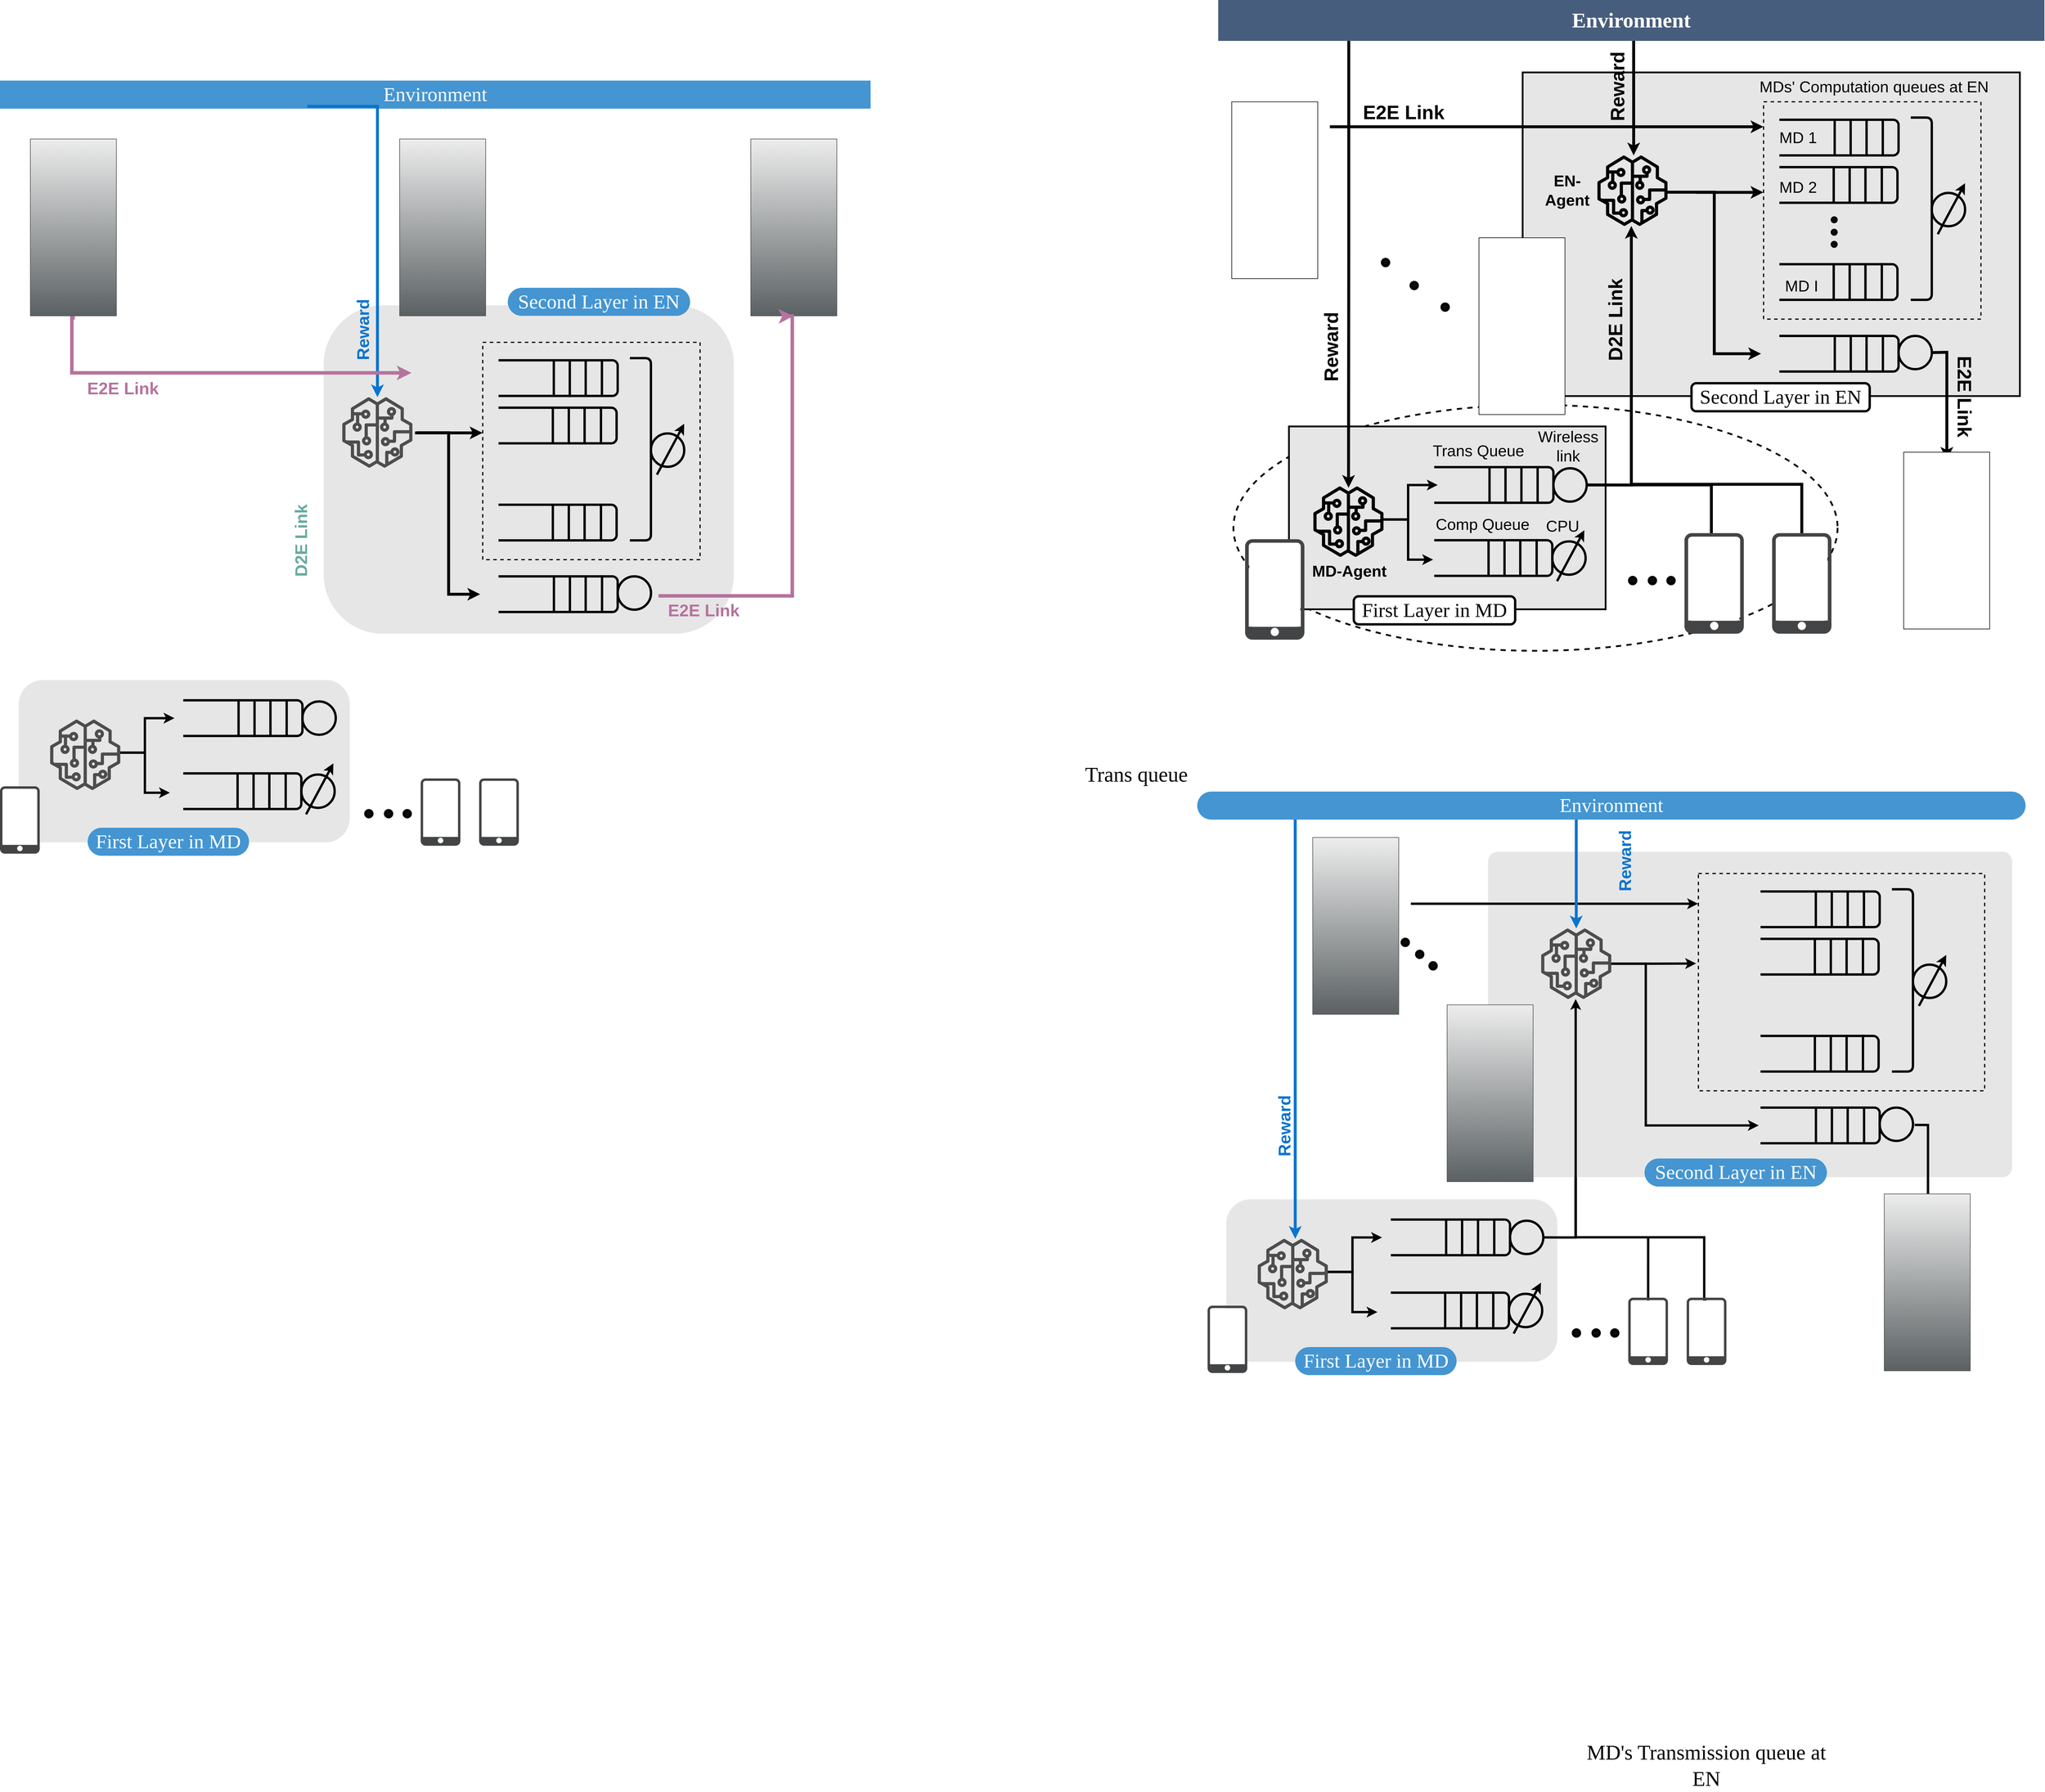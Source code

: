 <mxfile version="27.0.6">
  <diagram name="Page-1" id="0-HIuamPLVTsX_l1XziC">
    <mxGraphModel dx="4790" dy="5120" grid="0" gridSize="10" guides="1" tooltips="1" connect="1" arrows="1" fold="1" page="1" pageScale="1" pageWidth="1100" pageHeight="850" math="0" shadow="0">
      <root>
        <mxCell id="0" />
        <mxCell id="1" parent="0" />
        <mxCell id="FrWMqiVg5OCBhaecqQ0n-191" value="" style="ellipse;whiteSpace=wrap;html=1;fillColor=none;dashed=1;strokeWidth=3;strokeColor=#000000;" parent="1" vertex="1">
          <mxGeometry x="762" y="-1862" width="1034" height="421" as="geometry" />
        </mxCell>
        <mxCell id="TwdX6o6YfYwtIvAuUACk-4" style="edgeStyle=orthogonalEdgeStyle;rounded=0;orthogonalLoop=1;jettySize=auto;html=1;strokeWidth=5;strokeColor=light-dark(#000000,#2B574F);" parent="1" source="FrWMqiVg5OCBhaecqQ0n-2" edge="1">
          <mxGeometry relative="1" as="geometry">
            <mxPoint x="1445" y="-2152" as="targetPoint" />
            <Array as="points">
              <mxPoint x="1735" y="-1726" />
              <mxPoint x="1443" y="-1726" />
              <mxPoint x="1443" y="-2152" />
            </Array>
            <mxPoint x="1675" y="-1684.34" as="sourcePoint" />
          </mxGeometry>
        </mxCell>
        <mxCell id="TwdX6o6YfYwtIvAuUACk-6" style="edgeStyle=orthogonalEdgeStyle;rounded=0;orthogonalLoop=1;jettySize=auto;html=1;strokeWidth=5;strokeColor=light-dark(#000000,#2B574F);" parent="1" source="M8jlM4cTaKD4G_qJa3J2-4" edge="1">
          <mxGeometry relative="1" as="geometry">
            <Array as="points">
              <mxPoint x="1580" y="-1725" />
              <mxPoint x="1443" y="-1725" />
              <mxPoint x="1443" y="-2161" />
            </Array>
            <mxPoint x="1447" y="-2161" as="targetPoint" />
            <mxPoint x="1544" y="-1642.34" as="sourcePoint" />
          </mxGeometry>
        </mxCell>
        <mxCell id="TwdX6o6YfYwtIvAuUACk-7" value="" style="rounded=1;whiteSpace=wrap;html=1;strokeWidth=3;strokeColor=default;fillColor=#E6E6E6;arcSize=0;" parent="1" vertex="1">
          <mxGeometry x="857" y="-1825" width="542" height="313" as="geometry" />
        </mxCell>
        <mxCell id="TwdX6o6YfYwtIvAuUACk-8" value="" style="rounded=1;whiteSpace=wrap;html=1;fillColor=none;strokeWidth=4;strokeColor=#000000;" parent="1" vertex="1">
          <mxGeometry x="1090.64" y="-1755.32" width="218.98" height="61" as="geometry" />
        </mxCell>
        <mxCell id="TwdX6o6YfYwtIvAuUACk-9" value="" style="rounded=1;whiteSpace=wrap;html=1;fillColor=none;strokeWidth=4;strokeColor=#000000;" parent="1" vertex="1">
          <mxGeometry x="1090.64" y="-1630.2" width="217.11" height="61" as="geometry" />
        </mxCell>
        <mxCell id="TwdX6o6YfYwtIvAuUACk-10" value="" style="ellipse;whiteSpace=wrap;html=1;aspect=fixed;fillColor=none;strokeWidth=4;strokeColor=#000000;" parent="1" vertex="1">
          <mxGeometry x="1307.75" y="-1628.2" width="57" height="57" as="geometry" />
        </mxCell>
        <mxCell id="TwdX6o6YfYwtIvAuUACk-11" value="" style="rounded=0;whiteSpace=wrap;html=1;fillColor=#E6E6E6;strokeColor=none;" parent="1" vertex="1">
          <mxGeometry x="1078.64" y="-1762.04" width="27" height="200" as="geometry" />
        </mxCell>
        <mxCell id="TwdX6o6YfYwtIvAuUACk-12" value="" style="endArrow=classic;html=1;rounded=0;strokeWidth=4;strokeColor=#000000;" parent="1" edge="1">
          <mxGeometry width="50" height="50" relative="1" as="geometry">
            <mxPoint x="1315.87" y="-1560.15" as="sourcePoint" />
            <mxPoint x="1362.62" y="-1647.38" as="targetPoint" />
          </mxGeometry>
        </mxCell>
        <mxCell id="TwdX6o6YfYwtIvAuUACk-13" value="" style="ellipse;whiteSpace=wrap;html=1;aspect=fixed;fillColor=none;strokeWidth=4;strokeColor=#000000;" parent="1" vertex="1">
          <mxGeometry x="1309.62" y="-1753.32" width="57" height="57" as="geometry" />
        </mxCell>
        <mxCell id="TwdX6o6YfYwtIvAuUACk-14" value="" style="group" parent="1" vertex="1" connectable="0">
          <mxGeometry x="782" y="-1632.0" width="101.5" height="172.03" as="geometry" />
        </mxCell>
        <mxCell id="TwdX6o6YfYwtIvAuUACk-15" value="" style="sketch=0;pointerEvents=1;shadow=0;dashed=0;html=1;strokeColor=none;fillColor=#434445;aspect=fixed;labelPosition=center;verticalLabelPosition=bottom;verticalAlign=top;align=center;outlineConnect=0;shape=mxgraph.vvd.phone;" parent="TwdX6o6YfYwtIvAuUACk-14" vertex="1">
          <mxGeometry width="101.5" height="172.03" as="geometry" />
        </mxCell>
        <mxCell id="TwdX6o6YfYwtIvAuUACk-16" value="" style="rounded=1;whiteSpace=wrap;html=1;arcSize=7;strokeColor=none;" parent="TwdX6o6YfYwtIvAuUACk-14" vertex="1">
          <mxGeometry x="7" y="6" width="87.55" height="144" as="geometry" />
        </mxCell>
        <mxCell id="TwdX6o6YfYwtIvAuUACk-17" value="" style="rounded=1;whiteSpace=wrap;html=1;strokeWidth=3;strokeColor=default;fillColor=#E6E6E6;arcSize=0;" parent="1" vertex="1">
          <mxGeometry x="1257" y="-2431" width="851" height="554" as="geometry" />
        </mxCell>
        <mxCell id="TwdX6o6YfYwtIvAuUACk-18" value="" style="endArrow=none;html=1;rounded=0;entryX=0.75;entryY=0;entryDx=0;entryDy=0;exitX=0.75;exitY=1;exitDx=0;exitDy=0;strokeWidth=4;" parent="1" source="TwdX6o6YfYwtIvAuUACk-8" target="TwdX6o6YfYwtIvAuUACk-8" edge="1">
          <mxGeometry width="50" height="50" relative="1" as="geometry">
            <mxPoint x="1738.64" y="-1699.04" as="sourcePoint" />
            <mxPoint x="1788.64" y="-1749.04" as="targetPoint" />
          </mxGeometry>
        </mxCell>
        <mxCell id="TwdX6o6YfYwtIvAuUACk-19" value="" style="endArrow=none;html=1;rounded=0;entryX=0.75;entryY=0;entryDx=0;entryDy=0;exitX=0.75;exitY=1;exitDx=0;exitDy=0;strokeWidth=4;" parent="1" edge="1">
          <mxGeometry width="50" height="50" relative="1" as="geometry">
            <mxPoint x="1282.64" y="-1694.32" as="sourcePoint" />
            <mxPoint x="1282.64" y="-1755.32" as="targetPoint" />
          </mxGeometry>
        </mxCell>
        <mxCell id="TwdX6o6YfYwtIvAuUACk-20" value="" style="endArrow=none;html=1;rounded=0;entryX=0.75;entryY=0;entryDx=0;entryDy=0;exitX=0.75;exitY=1;exitDx=0;exitDy=0;strokeWidth=4;" parent="1" edge="1">
          <mxGeometry width="50" height="50" relative="1" as="geometry">
            <mxPoint x="1227.64" y="-1692.32" as="sourcePoint" />
            <mxPoint x="1227.64" y="-1753.32" as="targetPoint" />
          </mxGeometry>
        </mxCell>
        <mxCell id="TwdX6o6YfYwtIvAuUACk-21" value="" style="endArrow=none;html=1;rounded=0;entryX=0.75;entryY=0;entryDx=0;entryDy=0;exitX=0.75;exitY=1;exitDx=0;exitDy=0;strokeWidth=4;" parent="1" edge="1">
          <mxGeometry width="50" height="50" relative="1" as="geometry">
            <mxPoint x="1200.31" y="-1693.07" as="sourcePoint" />
            <mxPoint x="1200.31" y="-1754.07" as="targetPoint" />
          </mxGeometry>
        </mxCell>
        <mxCell id="TwdX6o6YfYwtIvAuUACk-22" value="" style="endArrow=none;html=1;rounded=0;entryX=0.75;entryY=0;entryDx=0;entryDy=0;exitX=0.75;exitY=1;exitDx=0;exitDy=0;strokeWidth=4;" parent="1" edge="1">
          <mxGeometry width="50" height="50" relative="1" as="geometry">
            <mxPoint x="1252.97" y="-1570.92" as="sourcePoint" />
            <mxPoint x="1252.97" y="-1631.92" as="targetPoint" />
          </mxGeometry>
        </mxCell>
        <mxCell id="TwdX6o6YfYwtIvAuUACk-23" value="" style="endArrow=none;html=1;rounded=0;entryX=0.75;entryY=0;entryDx=0;entryDy=0;exitX=0.75;exitY=1;exitDx=0;exitDy=0;strokeWidth=4;" parent="1" edge="1">
          <mxGeometry width="50" height="50" relative="1" as="geometry">
            <mxPoint x="1280.97" y="-1571.2" as="sourcePoint" />
            <mxPoint x="1280.97" y="-1632.2" as="targetPoint" />
          </mxGeometry>
        </mxCell>
        <mxCell id="TwdX6o6YfYwtIvAuUACk-24" value="" style="endArrow=none;html=1;rounded=0;entryX=0.75;entryY=0;entryDx=0;entryDy=0;exitX=0.75;exitY=1;exitDx=0;exitDy=0;strokeWidth=4;" parent="1" edge="1">
          <mxGeometry width="50" height="50" relative="1" as="geometry">
            <mxPoint x="1225.97" y="-1569.2" as="sourcePoint" />
            <mxPoint x="1225.97" y="-1630.2" as="targetPoint" />
          </mxGeometry>
        </mxCell>
        <mxCell id="TwdX6o6YfYwtIvAuUACk-25" value="" style="endArrow=none;html=1;rounded=0;entryX=0.75;entryY=0;entryDx=0;entryDy=0;exitX=0.75;exitY=1;exitDx=0;exitDy=0;strokeWidth=4;" parent="1" edge="1">
          <mxGeometry width="50" height="50" relative="1" as="geometry">
            <mxPoint x="1198.64" y="-1569.95" as="sourcePoint" />
            <mxPoint x="1198.64" y="-1630.95" as="targetPoint" />
          </mxGeometry>
        </mxCell>
        <mxCell id="TwdX6o6YfYwtIvAuUACk-26" value="" style="rounded=1;whiteSpace=wrap;html=1;fillColor=none;strokeWidth=4;strokeColor=#000000;" parent="1" vertex="1">
          <mxGeometry x="1681.38" y="-2349.98" width="218.98" height="61" as="geometry" />
        </mxCell>
        <mxCell id="TwdX6o6YfYwtIvAuUACk-27" value="" style="rounded=1;whiteSpace=wrap;html=1;fillColor=none;strokeWidth=4;strokeColor=#000000;" parent="1" vertex="1">
          <mxGeometry x="1681.38" y="-2268.86" width="217.11" height="61" as="geometry" />
        </mxCell>
        <mxCell id="TwdX6o6YfYwtIvAuUACk-28" value="" style="endArrow=none;html=1;rounded=0;entryX=0.75;entryY=0;entryDx=0;entryDy=0;exitX=0.75;exitY=1;exitDx=0;exitDy=0;strokeWidth=4;" parent="1" source="TwdX6o6YfYwtIvAuUACk-26" target="TwdX6o6YfYwtIvAuUACk-26" edge="1">
          <mxGeometry width="50" height="50" relative="1" as="geometry">
            <mxPoint x="2329.38" y="-2293.7" as="sourcePoint" />
            <mxPoint x="2379.38" y="-2343.7" as="targetPoint" />
          </mxGeometry>
        </mxCell>
        <mxCell id="TwdX6o6YfYwtIvAuUACk-29" value="" style="endArrow=none;html=1;rounded=0;entryX=0.75;entryY=0;entryDx=0;entryDy=0;exitX=0.75;exitY=1;exitDx=0;exitDy=0;strokeWidth=4;" parent="1" edge="1">
          <mxGeometry width="50" height="50" relative="1" as="geometry">
            <mxPoint x="1873.38" y="-2288.98" as="sourcePoint" />
            <mxPoint x="1873.38" y="-2349.98" as="targetPoint" />
          </mxGeometry>
        </mxCell>
        <mxCell id="TwdX6o6YfYwtIvAuUACk-30" value="" style="endArrow=none;html=1;rounded=0;entryX=0.75;entryY=0;entryDx=0;entryDy=0;exitX=0.75;exitY=1;exitDx=0;exitDy=0;strokeWidth=4;" parent="1" edge="1">
          <mxGeometry width="50" height="50" relative="1" as="geometry">
            <mxPoint x="1818.38" y="-2286.98" as="sourcePoint" />
            <mxPoint x="1818.38" y="-2347.98" as="targetPoint" />
          </mxGeometry>
        </mxCell>
        <mxCell id="TwdX6o6YfYwtIvAuUACk-31" value="" style="endArrow=none;html=1;rounded=0;entryX=0.75;entryY=0;entryDx=0;entryDy=0;exitX=0.75;exitY=1;exitDx=0;exitDy=0;strokeWidth=4;" parent="1" edge="1">
          <mxGeometry width="50" height="50" relative="1" as="geometry">
            <mxPoint x="1791.05" y="-2287.73" as="sourcePoint" />
            <mxPoint x="1791.05" y="-2348.73" as="targetPoint" />
          </mxGeometry>
        </mxCell>
        <mxCell id="TwdX6o6YfYwtIvAuUACk-32" value="" style="endArrow=none;html=1;rounded=0;entryX=0.75;entryY=0;entryDx=0;entryDy=0;exitX=0.75;exitY=1;exitDx=0;exitDy=0;strokeWidth=4;" parent="1" edge="1">
          <mxGeometry width="50" height="50" relative="1" as="geometry">
            <mxPoint x="1843.71" y="-2209.58" as="sourcePoint" />
            <mxPoint x="1843.71" y="-2270.58" as="targetPoint" />
          </mxGeometry>
        </mxCell>
        <mxCell id="TwdX6o6YfYwtIvAuUACk-33" value="" style="endArrow=none;html=1;rounded=0;entryX=0.75;entryY=0;entryDx=0;entryDy=0;exitX=0.75;exitY=1;exitDx=0;exitDy=0;strokeWidth=4;" parent="1" edge="1">
          <mxGeometry width="50" height="50" relative="1" as="geometry">
            <mxPoint x="1871.71" y="-2209.86" as="sourcePoint" />
            <mxPoint x="1871.71" y="-2270.86" as="targetPoint" />
          </mxGeometry>
        </mxCell>
        <mxCell id="TwdX6o6YfYwtIvAuUACk-34" value="" style="endArrow=none;html=1;rounded=0;entryX=0.75;entryY=0;entryDx=0;entryDy=0;exitX=0.75;exitY=1;exitDx=0;exitDy=0;strokeWidth=4;" parent="1" edge="1">
          <mxGeometry width="50" height="50" relative="1" as="geometry">
            <mxPoint x="1816.71" y="-2207.86" as="sourcePoint" />
            <mxPoint x="1816.71" y="-2268.86" as="targetPoint" />
          </mxGeometry>
        </mxCell>
        <mxCell id="TwdX6o6YfYwtIvAuUACk-35" value="" style="endArrow=none;html=1;rounded=0;entryX=0.75;entryY=0;entryDx=0;entryDy=0;exitX=0.75;exitY=1;exitDx=0;exitDy=0;strokeWidth=4;" parent="1" edge="1">
          <mxGeometry width="50" height="50" relative="1" as="geometry">
            <mxPoint x="1789.38" y="-2208.61" as="sourcePoint" />
            <mxPoint x="1789.38" y="-2269.61" as="targetPoint" />
          </mxGeometry>
        </mxCell>
        <mxCell id="TwdX6o6YfYwtIvAuUACk-36" value="" style="rounded=1;whiteSpace=wrap;html=1;fillColor=none;strokeWidth=4;strokeColor=#000000;" parent="1" vertex="1">
          <mxGeometry x="1681.38" y="-2102.7" width="217.11" height="61" as="geometry" />
        </mxCell>
        <mxCell id="TwdX6o6YfYwtIvAuUACk-37" value="" style="endArrow=none;html=1;rounded=0;entryX=0.75;entryY=0;entryDx=0;entryDy=0;exitX=0.75;exitY=1;exitDx=0;exitDy=0;strokeWidth=4;" parent="1" edge="1">
          <mxGeometry width="50" height="50" relative="1" as="geometry">
            <mxPoint x="1843.71" y="-2043.42" as="sourcePoint" />
            <mxPoint x="1843.71" y="-2104.42" as="targetPoint" />
          </mxGeometry>
        </mxCell>
        <mxCell id="TwdX6o6YfYwtIvAuUACk-38" value="" style="endArrow=none;html=1;rounded=0;entryX=0.75;entryY=0;entryDx=0;entryDy=0;exitX=0.75;exitY=1;exitDx=0;exitDy=0;strokeWidth=4;" parent="1" edge="1">
          <mxGeometry width="50" height="50" relative="1" as="geometry">
            <mxPoint x="1871.71" y="-2043.7" as="sourcePoint" />
            <mxPoint x="1871.71" y="-2104.7" as="targetPoint" />
          </mxGeometry>
        </mxCell>
        <mxCell id="TwdX6o6YfYwtIvAuUACk-39" value="" style="endArrow=none;html=1;rounded=0;entryX=0.75;entryY=0;entryDx=0;entryDy=0;exitX=0.75;exitY=1;exitDx=0;exitDy=0;strokeWidth=4;" parent="1" edge="1">
          <mxGeometry width="50" height="50" relative="1" as="geometry">
            <mxPoint x="1816.71" y="-2041.7" as="sourcePoint" />
            <mxPoint x="1816.71" y="-2102.7" as="targetPoint" />
          </mxGeometry>
        </mxCell>
        <mxCell id="TwdX6o6YfYwtIvAuUACk-40" value="" style="endArrow=none;html=1;rounded=0;entryX=0.75;entryY=0;entryDx=0;entryDy=0;exitX=0.75;exitY=1;exitDx=0;exitDy=0;strokeWidth=4;" parent="1" edge="1">
          <mxGeometry width="50" height="50" relative="1" as="geometry">
            <mxPoint x="1789.38" y="-2042.45" as="sourcePoint" />
            <mxPoint x="1789.38" y="-2103.45" as="targetPoint" />
          </mxGeometry>
        </mxCell>
        <mxCell id="TwdX6o6YfYwtIvAuUACk-41" value="" style="shape=curlyBracket;whiteSpace=wrap;html=1;rounded=1;flipH=1;labelPosition=right;verticalLabelPosition=middle;align=left;verticalAlign=middle;strokeWidth=4;size=0;" parent="1" vertex="1">
          <mxGeometry x="1921.23" y="-2353.7" width="36" height="312" as="geometry" />
        </mxCell>
        <mxCell id="TwdX6o6YfYwtIvAuUACk-42" value="" style="rounded=1;whiteSpace=wrap;html=1;fillColor=#E6E6E6;strokeWidth=4;strokeColor=#000000;" parent="1" vertex="1">
          <mxGeometry x="1683.25" y="-1980.04" width="217.11" height="61" as="geometry" />
        </mxCell>
        <mxCell id="TwdX6o6YfYwtIvAuUACk-43" value="" style="endArrow=none;html=1;rounded=0;entryX=0.75;entryY=0;entryDx=0;entryDy=0;exitX=0.75;exitY=1;exitDx=0;exitDy=0;strokeWidth=4;" parent="1" edge="1">
          <mxGeometry width="50" height="50" relative="1" as="geometry">
            <mxPoint x="1845.58" y="-1920.76" as="sourcePoint" />
            <mxPoint x="1845.58" y="-1981.76" as="targetPoint" />
          </mxGeometry>
        </mxCell>
        <mxCell id="TwdX6o6YfYwtIvAuUACk-44" value="" style="endArrow=none;html=1;rounded=0;entryX=0.75;entryY=0;entryDx=0;entryDy=0;exitX=0.75;exitY=1;exitDx=0;exitDy=0;strokeWidth=4;" parent="1" edge="1">
          <mxGeometry width="50" height="50" relative="1" as="geometry">
            <mxPoint x="1873.58" y="-1921.04" as="sourcePoint" />
            <mxPoint x="1873.58" y="-1982.04" as="targetPoint" />
          </mxGeometry>
        </mxCell>
        <mxCell id="TwdX6o6YfYwtIvAuUACk-45" value="" style="endArrow=none;html=1;rounded=0;entryX=0.75;entryY=0;entryDx=0;entryDy=0;exitX=0.75;exitY=1;exitDx=0;exitDy=0;strokeWidth=4;" parent="1" edge="1">
          <mxGeometry width="50" height="50" relative="1" as="geometry">
            <mxPoint x="1818.58" y="-1919.04" as="sourcePoint" />
            <mxPoint x="1818.58" y="-1980.04" as="targetPoint" />
          </mxGeometry>
        </mxCell>
        <mxCell id="TwdX6o6YfYwtIvAuUACk-46" value="" style="endArrow=none;html=1;rounded=0;entryX=0.75;entryY=0;entryDx=0;entryDy=0;exitX=0.75;exitY=1;exitDx=0;exitDy=0;strokeWidth=4;" parent="1" edge="1">
          <mxGeometry width="50" height="50" relative="1" as="geometry">
            <mxPoint x="1791.25" y="-1919.79" as="sourcePoint" />
            <mxPoint x="1791.25" y="-1980.79" as="targetPoint" />
          </mxGeometry>
        </mxCell>
        <mxCell id="TwdX6o6YfYwtIvAuUACk-47" value="" style="rounded=0;whiteSpace=wrap;html=1;fillColor=#E6E6E6;strokeColor=none;" parent="1" vertex="1">
          <mxGeometry x="1669.38" y="-2356.7" width="27" height="456" as="geometry" />
        </mxCell>
        <mxCell id="TwdX6o6YfYwtIvAuUACk-48" style="edgeStyle=orthogonalEdgeStyle;rounded=0;orthogonalLoop=1;jettySize=auto;html=1;strokeWidth=5;strokeColor=light-dark(#000000,#2B574F);exitX=1;exitY=0.5;exitDx=0;exitDy=0;" parent="1" edge="1" source="TwdX6o6YfYwtIvAuUACk-49">
          <mxGeometry relative="1" as="geometry">
            <mxPoint x="1983" y="-1768" as="targetPoint" />
            <mxPoint x="1960.21" y="-1959.33" as="sourcePoint" />
            <Array as="points">
              <mxPoint x="1960" y="-1951" />
              <mxPoint x="1983" y="-1952" />
            </Array>
          </mxGeometry>
        </mxCell>
        <mxCell id="TwdX6o6YfYwtIvAuUACk-49" value="" style="ellipse;whiteSpace=wrap;html=1;aspect=fixed;fillColor=none;strokeWidth=4;strokeColor=#000000;" parent="1" vertex="1">
          <mxGeometry x="1900.36" y="-1980.04" width="57" height="57" as="geometry" />
        </mxCell>
        <mxCell id="TwdX6o6YfYwtIvAuUACk-50" value="" style="ellipse;whiteSpace=wrap;html=1;aspect=fixed;fillColor=none;strokeWidth=4;strokeColor=#000000;" parent="1" vertex="1">
          <mxGeometry x="1957.23" y="-2224.7" width="57" height="57" as="geometry" />
        </mxCell>
        <mxCell id="TwdX6o6YfYwtIvAuUACk-51" value="" style="endArrow=classic;html=1;rounded=0;strokeWidth=4;strokeColor=#000000;" parent="1" edge="1">
          <mxGeometry width="50" height="50" relative="1" as="geometry">
            <mxPoint x="1967.48" y="-2154.09" as="sourcePoint" />
            <mxPoint x="2014.23" y="-2241.32" as="targetPoint" />
          </mxGeometry>
        </mxCell>
        <mxCell id="TwdX6o6YfYwtIvAuUACk-52" style="edgeStyle=orthogonalEdgeStyle;rounded=0;orthogonalLoop=1;jettySize=auto;html=1;strokeWidth=4;" parent="1" source="TwdX6o6YfYwtIvAuUACk-53" edge="1">
          <mxGeometry relative="1" as="geometry">
            <Array as="points">
              <mxPoint x="1061" y="-1665.7" />
              <mxPoint x="1061" y="-1724.7" />
            </Array>
            <mxPoint x="1111.64" y="-1724.75" as="targetPoint" />
          </mxGeometry>
        </mxCell>
        <mxCell id="TwdX6o6YfYwtIvAuUACk-53" value="" style="sketch=0;outlineConnect=0;fontColor=#232F3E;gradientColor=none;fillColor=#000000;strokeColor=none;dashed=0;verticalLabelPosition=bottom;verticalAlign=top;align=center;html=1;fontSize=14;fontStyle=0;pointerEvents=1;shape=mxgraph.aws4.sagemaker_model;fontFamily=Garamond;spacing=3;" parent="1" vertex="1">
          <mxGeometry x="898.83" y="-1732.46" width="120" height="140.83" as="geometry" />
        </mxCell>
        <mxCell id="TwdX6o6YfYwtIvAuUACk-54" value="" style="sketch=0;outlineConnect=0;fontColor=#232F3E;gradientColor=none;fillColor=#000000;strokeColor=none;dashed=0;verticalLabelPosition=bottom;verticalAlign=top;align=center;html=1;fontSize=14;fontStyle=0;pointerEvents=1;shape=mxgraph.aws4.sagemaker_model;fontFamily=Garamond;spacing=3;" parent="1" vertex="1">
          <mxGeometry x="1384.96" y="-2299" width="120" height="140.83" as="geometry" />
        </mxCell>
        <mxCell id="TwdX6o6YfYwtIvAuUACk-55" value="" style="rounded=1;whiteSpace=wrap;html=1;fillColor=none;strokeWidth=2;dashed=1;arcSize=0;" parent="1" vertex="1">
          <mxGeometry x="1669.38" y="-2380.7" width="372" height="372" as="geometry" />
        </mxCell>
        <mxCell id="TwdX6o6YfYwtIvAuUACk-56" style="edgeStyle=orthogonalEdgeStyle;rounded=0;orthogonalLoop=1;jettySize=auto;html=1;strokeWidth=5;" parent="1" edge="1">
          <mxGeometry relative="1" as="geometry">
            <mxPoint x="1669" y="-2225.7" as="targetPoint" />
            <Array as="points">
              <mxPoint x="1556" y="-2226" />
            </Array>
            <mxPoint x="1556" y="-2228" as="sourcePoint" />
          </mxGeometry>
        </mxCell>
        <mxCell id="TwdX6o6YfYwtIvAuUACk-57" style="edgeStyle=orthogonalEdgeStyle;rounded=0;orthogonalLoop=1;jettySize=auto;html=1;entryX=-0.162;entryY=0.893;entryDx=0;entryDy=0;entryPerimeter=0;strokeWidth=5;" parent="1" source="TwdX6o6YfYwtIvAuUACk-54" target="TwdX6o6YfYwtIvAuUACk-47" edge="1">
          <mxGeometry relative="1" as="geometry">
            <Array as="points">
              <mxPoint x="1585" y="-2226" />
              <mxPoint x="1585" y="-1950" />
            </Array>
            <mxPoint x="1556" y="-2226" as="sourcePoint" />
          </mxGeometry>
        </mxCell>
        <mxCell id="TwdX6o6YfYwtIvAuUACk-58" style="edgeStyle=orthogonalEdgeStyle;rounded=0;orthogonalLoop=1;jettySize=auto;html=1;entryX=0.153;entryY=0.825;entryDx=0;entryDy=0;entryPerimeter=0;strokeWidth=4;" parent="1" source="TwdX6o6YfYwtIvAuUACk-53" edge="1">
          <mxGeometry relative="1" as="geometry">
            <Array as="points">
              <mxPoint x="1061" y="-1665.7" />
              <mxPoint x="1061" y="-1596.7" />
            </Array>
            <mxPoint x="1103.771" y="-1597.04" as="targetPoint" />
          </mxGeometry>
        </mxCell>
        <mxCell id="TwdX6o6YfYwtIvAuUACk-59" value="" style="edgeStyle=orthogonalEdgeStyle;rounded=0;orthogonalLoop=1;jettySize=auto;html=1;exitX=1;exitY=0.5;exitDx=0;exitDy=0;strokeWidth=5;strokeColor=light-dark(#000000,#2B574F);" parent="1" source="TwdX6o6YfYwtIvAuUACk-13" target="TwdX6o6YfYwtIvAuUACk-54" edge="1">
          <mxGeometry relative="1" as="geometry">
            <mxPoint x="1394" y="-1850" as="targetPoint" />
            <mxPoint x="1325" y="-1766.7" as="sourcePoint" />
            <Array as="points">
              <mxPoint x="1443" y="-1725" />
            </Array>
          </mxGeometry>
        </mxCell>
        <mxCell id="TwdX6o6YfYwtIvAuUACk-62" value="&lt;font style=&quot;font-size: 34px; color: rgb(0, 0, 0);&quot;&gt;First Layer in MD&lt;/font&gt;" style="rounded=1;whiteSpace=wrap;html=1;arcSize=17;fontSize=20;fontStyle=0;fontFamily=Garamond;spacing=3;strokeWidth=4;" parent="1" vertex="1">
          <mxGeometry x="968.0" y="-1534.28" width="276.19" height="48" as="geometry" />
        </mxCell>
        <mxCell id="TwdX6o6YfYwtIvAuUACk-64" style="edgeStyle=orthogonalEdgeStyle;rounded=0;orthogonalLoop=1;jettySize=auto;html=1;strokeWidth=5;strokeColor=light-dark(#000000,#2B574F);" parent="1" edge="1">
          <mxGeometry relative="1" as="geometry">
            <Array as="points">
              <mxPoint x="1669" y="-2338" />
            </Array>
            <mxPoint x="927" y="-2338" as="sourcePoint" />
            <mxPoint x="1669" y="-2338" as="targetPoint" />
          </mxGeometry>
        </mxCell>
        <mxCell id="TwdX6o6YfYwtIvAuUACk-65" style="edgeStyle=orthogonalEdgeStyle;rounded=0;orthogonalLoop=1;jettySize=auto;html=1;strokeWidth=5;fillColor=#dae8fc;strokeColor=#000000;" parent="1" edge="1">
          <mxGeometry relative="1" as="geometry">
            <Array as="points">
              <mxPoint x="959.41" y="-2130" />
              <mxPoint x="959.41" y="-2130" />
            </Array>
            <mxPoint x="959.41" y="-2485" as="sourcePoint" />
            <mxPoint x="959" y="-1720" as="targetPoint" />
          </mxGeometry>
        </mxCell>
        <mxCell id="TwdX6o6YfYwtIvAuUACk-66" style="edgeStyle=orthogonalEdgeStyle;rounded=0;orthogonalLoop=1;jettySize=auto;html=1;strokeWidth=5;fillColor=#dae8fc;strokeColor=#000000;" parent="1" source="TwdX6o6YfYwtIvAuUACk-67" target="TwdX6o6YfYwtIvAuUACk-54" edge="1">
          <mxGeometry relative="1" as="geometry">
            <Array as="points">
              <mxPoint x="1447" y="-2392" />
              <mxPoint x="1447" y="-2392" />
            </Array>
          </mxGeometry>
        </mxCell>
        <mxCell id="TwdX6o6YfYwtIvAuUACk-67" value="&lt;font style=&quot;color: rgb(255, 255, 255); font-size: 36px;&quot;&gt;&lt;b&gt;Environment&lt;/b&gt;&lt;/font&gt;" style="rounded=1;whiteSpace=wrap;html=1;arcSize=0;fillColor=#475D7D;strokeColor=none;fontSize=20;fontStyle=0;fontFamily=Garamond;spacing=3;" parent="1" vertex="1">
          <mxGeometry x="736" y="-2555" width="1414" height="70" as="geometry" />
        </mxCell>
        <mxCell id="TwdX6o6YfYwtIvAuUACk-68" value="" style="ellipse;whiteSpace=wrap;html=1;aspect=fixed;fillColor=#0D0D0D;strokeWidth=4;strokeColor=#000000;" parent="1" vertex="1">
          <mxGeometry x="1439.31" y="-1567.19" width="12" height="12" as="geometry" />
        </mxCell>
        <mxCell id="TwdX6o6YfYwtIvAuUACk-69" value="" style="ellipse;whiteSpace=wrap;html=1;aspect=fixed;fillColor=#0D0D0D;strokeWidth=4;strokeColor=#000000;" parent="1" vertex="1">
          <mxGeometry x="1473.05" y="-1567.19" width="12" height="12" as="geometry" />
        </mxCell>
        <mxCell id="TwdX6o6YfYwtIvAuUACk-70" value="" style="ellipse;whiteSpace=wrap;html=1;aspect=fixed;fillColor=#0D0D0D;strokeWidth=4;strokeColor=#000000;" parent="1" vertex="1">
          <mxGeometry x="1504.96" y="-1567.19" width="12" height="12" as="geometry" />
        </mxCell>
        <mxCell id="TwdX6o6YfYwtIvAuUACk-85" value="&lt;font&gt;&lt;b style=&quot;color: rgb(0, 0, 0);&quot;&gt;Reward&lt;/b&gt;&lt;/font&gt;" style="text;html=1;align=center;verticalAlign=middle;whiteSpace=wrap;rounded=0;rotation=-90;fontSize=33;" parent="1" vertex="1">
          <mxGeometry x="898.83" y="-1976.28" width="60" height="30" as="geometry" />
        </mxCell>
        <mxCell id="TwdX6o6YfYwtIvAuUACk-86" value="&lt;font&gt;&lt;b style=&quot;color: rgb(0, 0, 0);&quot;&gt;Reward&lt;/b&gt;&lt;/font&gt;" style="text;html=1;align=center;verticalAlign=middle;whiteSpace=wrap;rounded=0;rotation=-90;fontSize=33;" parent="1" vertex="1">
          <mxGeometry x="1388.79" y="-2422" width="60" height="30" as="geometry" />
        </mxCell>
        <mxCell id="TwdX6o6YfYwtIvAuUACk-242" style="edgeStyle=orthogonalEdgeStyle;rounded=0;orthogonalLoop=1;jettySize=auto;html=1;strokeWidth=4;exitX=0.5;exitY=0;exitDx=0;exitDy=0;" parent="1" source="TwdX6o6YfYwtIvAuUACk-313" target="TwdX6o6YfYwtIvAuUACk-295" edge="1">
          <mxGeometry relative="1" as="geometry">
            <mxPoint x="1336.826" y="-525.646" as="targetPoint" />
            <Array as="points">
              <mxPoint x="1567.74" y="-329" />
              <mxPoint x="1567.74" y="-437" />
              <mxPoint x="1347.74" y="-437" />
              <mxPoint x="1347.74" y="-684" />
            </Array>
            <mxPoint x="1642.74" y="-354.34" as="sourcePoint" />
          </mxGeometry>
        </mxCell>
        <mxCell id="TwdX6o6YfYwtIvAuUACk-243" style="edgeStyle=orthogonalEdgeStyle;rounded=0;orthogonalLoop=1;jettySize=auto;html=1;strokeWidth=4;exitX=0.5;exitY=0;exitDx=0;exitDy=0;" parent="1" source="TwdX6o6YfYwtIvAuUACk-316" target="TwdX6o6YfYwtIvAuUACk-295" edge="1">
          <mxGeometry relative="1" as="geometry">
            <Array as="points">
              <mxPoint x="1471.74" y="-437" />
              <mxPoint x="1347.74" y="-437" />
              <mxPoint x="1347.74" y="-684" />
            </Array>
            <mxPoint x="1338.298" y="-524.133" as="targetPoint" />
            <mxPoint x="1494.74" y="-354.34" as="sourcePoint" />
          </mxGeometry>
        </mxCell>
        <mxCell id="TwdX6o6YfYwtIvAuUACk-244" value="" style="rounded=1;whiteSpace=wrap;html=1;strokeWidth=3;dashed=1;strokeColor=none;fillColor=#E6E6E6;" parent="1" vertex="1">
          <mxGeometry x="749.74" y="-502.04" width="566.64" height="278.04" as="geometry" />
        </mxCell>
        <mxCell id="TwdX6o6YfYwtIvAuUACk-245" value="" style="rounded=1;whiteSpace=wrap;html=1;fillColor=none;strokeWidth=4;strokeColor=#000000;" parent="1" vertex="1">
          <mxGeometry x="1016.38" y="-467.32" width="218.98" height="61" as="geometry" />
        </mxCell>
        <mxCell id="TwdX6o6YfYwtIvAuUACk-246" value="" style="rounded=1;whiteSpace=wrap;html=1;fillColor=none;strokeWidth=4;strokeColor=#000000;" parent="1" vertex="1">
          <mxGeometry x="1016.38" y="-342.2" width="217.11" height="61" as="geometry" />
        </mxCell>
        <mxCell id="TwdX6o6YfYwtIvAuUACk-247" value="" style="ellipse;whiteSpace=wrap;html=1;aspect=fixed;fillColor=none;strokeWidth=4;strokeColor=#000000;" parent="1" vertex="1">
          <mxGeometry x="1233.49" y="-340.2" width="57" height="57" as="geometry" />
        </mxCell>
        <mxCell id="TwdX6o6YfYwtIvAuUACk-248" value="" style="rounded=0;whiteSpace=wrap;html=1;fillColor=#E6E6E6;strokeColor=none;" parent="1" vertex="1">
          <mxGeometry x="1004.38" y="-474.04" width="27" height="200" as="geometry" />
        </mxCell>
        <mxCell id="TwdX6o6YfYwtIvAuUACk-249" value="" style="endArrow=classic;html=1;rounded=0;strokeWidth=4;strokeColor=#000000;" parent="1" edge="1">
          <mxGeometry width="50" height="50" relative="1" as="geometry">
            <mxPoint x="1241.61" y="-272.15" as="sourcePoint" />
            <mxPoint x="1288.36" y="-359.38" as="targetPoint" />
          </mxGeometry>
        </mxCell>
        <mxCell id="TwdX6o6YfYwtIvAuUACk-250" value="" style="ellipse;whiteSpace=wrap;html=1;aspect=fixed;fillColor=none;strokeWidth=4;strokeColor=#000000;" parent="1" vertex="1">
          <mxGeometry x="1235.36" y="-465.32" width="57" height="57" as="geometry" />
        </mxCell>
        <mxCell id="TwdX6o6YfYwtIvAuUACk-251" value="" style="group" parent="1" vertex="1" connectable="0">
          <mxGeometry x="717.74" y="-320" width="68" height="137.69" as="geometry" />
        </mxCell>
        <mxCell id="TwdX6o6YfYwtIvAuUACk-252" value="" style="sketch=0;pointerEvents=1;shadow=0;dashed=0;html=1;strokeColor=none;fillColor=#434445;aspect=fixed;labelPosition=center;verticalLabelPosition=bottom;verticalAlign=top;align=center;outlineConnect=0;shape=mxgraph.vvd.phone;" parent="TwdX6o6YfYwtIvAuUACk-251" vertex="1">
          <mxGeometry width="68" height="115.252" as="geometry" />
        </mxCell>
        <mxCell id="TwdX6o6YfYwtIvAuUACk-253" value="" style="rounded=1;whiteSpace=wrap;html=1;arcSize=7;strokeColor=none;" parent="TwdX6o6YfYwtIvAuUACk-251" vertex="1">
          <mxGeometry x="4.69" y="4.8" width="58.65" height="95.2" as="geometry" />
        </mxCell>
        <mxCell id="TwdX6o6YfYwtIvAuUACk-254" value="" style="rounded=1;whiteSpace=wrap;html=1;strokeWidth=5;dashed=1;strokeColor=none;fillColor=#E6E6E6;arcSize=3;" parent="1" vertex="1">
          <mxGeometry x="1197.74" y="-1096.98" width="897" height="556.98" as="geometry" />
        </mxCell>
        <mxCell id="TwdX6o6YfYwtIvAuUACk-255" value="" style="endArrow=none;html=1;rounded=0;entryX=0.75;entryY=0;entryDx=0;entryDy=0;exitX=0.75;exitY=1;exitDx=0;exitDy=0;strokeWidth=4;" parent="1" source="TwdX6o6YfYwtIvAuUACk-245" target="TwdX6o6YfYwtIvAuUACk-245" edge="1">
          <mxGeometry width="50" height="50" relative="1" as="geometry">
            <mxPoint x="1664.38" y="-411.04" as="sourcePoint" />
            <mxPoint x="1714.38" y="-461.04" as="targetPoint" />
          </mxGeometry>
        </mxCell>
        <mxCell id="TwdX6o6YfYwtIvAuUACk-256" value="" style="endArrow=none;html=1;rounded=0;entryX=0.75;entryY=0;entryDx=0;entryDy=0;exitX=0.75;exitY=1;exitDx=0;exitDy=0;strokeWidth=4;" parent="1" edge="1">
          <mxGeometry width="50" height="50" relative="1" as="geometry">
            <mxPoint x="1208.38" y="-406.32" as="sourcePoint" />
            <mxPoint x="1208.38" y="-467.32" as="targetPoint" />
          </mxGeometry>
        </mxCell>
        <mxCell id="TwdX6o6YfYwtIvAuUACk-257" value="" style="endArrow=none;html=1;rounded=0;entryX=0.75;entryY=0;entryDx=0;entryDy=0;exitX=0.75;exitY=1;exitDx=0;exitDy=0;strokeWidth=4;" parent="1" edge="1">
          <mxGeometry width="50" height="50" relative="1" as="geometry">
            <mxPoint x="1153.38" y="-404.32" as="sourcePoint" />
            <mxPoint x="1153.38" y="-465.32" as="targetPoint" />
          </mxGeometry>
        </mxCell>
        <mxCell id="TwdX6o6YfYwtIvAuUACk-258" value="" style="endArrow=none;html=1;rounded=0;entryX=0.75;entryY=0;entryDx=0;entryDy=0;exitX=0.75;exitY=1;exitDx=0;exitDy=0;strokeWidth=4;" parent="1" edge="1">
          <mxGeometry width="50" height="50" relative="1" as="geometry">
            <mxPoint x="1126.05" y="-405.07" as="sourcePoint" />
            <mxPoint x="1126.05" y="-466.07" as="targetPoint" />
          </mxGeometry>
        </mxCell>
        <mxCell id="TwdX6o6YfYwtIvAuUACk-259" value="" style="endArrow=none;html=1;rounded=0;entryX=0.75;entryY=0;entryDx=0;entryDy=0;exitX=0.75;exitY=1;exitDx=0;exitDy=0;strokeWidth=4;" parent="1" edge="1">
          <mxGeometry width="50" height="50" relative="1" as="geometry">
            <mxPoint x="1178.71" y="-282.92" as="sourcePoint" />
            <mxPoint x="1178.71" y="-343.92" as="targetPoint" />
          </mxGeometry>
        </mxCell>
        <mxCell id="TwdX6o6YfYwtIvAuUACk-260" value="" style="endArrow=none;html=1;rounded=0;entryX=0.75;entryY=0;entryDx=0;entryDy=0;exitX=0.75;exitY=1;exitDx=0;exitDy=0;strokeWidth=4;" parent="1" edge="1">
          <mxGeometry width="50" height="50" relative="1" as="geometry">
            <mxPoint x="1206.71" y="-283.2" as="sourcePoint" />
            <mxPoint x="1206.71" y="-344.2" as="targetPoint" />
          </mxGeometry>
        </mxCell>
        <mxCell id="TwdX6o6YfYwtIvAuUACk-261" value="" style="endArrow=none;html=1;rounded=0;entryX=0.75;entryY=0;entryDx=0;entryDy=0;exitX=0.75;exitY=1;exitDx=0;exitDy=0;strokeWidth=4;" parent="1" edge="1">
          <mxGeometry width="50" height="50" relative="1" as="geometry">
            <mxPoint x="1151.71" y="-281.2" as="sourcePoint" />
            <mxPoint x="1151.71" y="-342.2" as="targetPoint" />
          </mxGeometry>
        </mxCell>
        <mxCell id="TwdX6o6YfYwtIvAuUACk-262" value="" style="endArrow=none;html=1;rounded=0;entryX=0.75;entryY=0;entryDx=0;entryDy=0;exitX=0.75;exitY=1;exitDx=0;exitDy=0;strokeWidth=4;" parent="1" edge="1">
          <mxGeometry width="50" height="50" relative="1" as="geometry">
            <mxPoint x="1124.38" y="-281.95" as="sourcePoint" />
            <mxPoint x="1124.38" y="-342.95" as="targetPoint" />
          </mxGeometry>
        </mxCell>
        <mxCell id="TwdX6o6YfYwtIvAuUACk-263" value="" style="rounded=1;whiteSpace=wrap;html=1;fillColor=none;strokeWidth=4;strokeColor=#000000;" parent="1" vertex="1">
          <mxGeometry x="1649.12" y="-1028.98" width="218.98" height="61" as="geometry" />
        </mxCell>
        <mxCell id="TwdX6o6YfYwtIvAuUACk-264" value="" style="rounded=1;whiteSpace=wrap;html=1;fillColor=none;strokeWidth=4;strokeColor=#000000;" parent="1" vertex="1">
          <mxGeometry x="1649.12" y="-947.86" width="217.11" height="61" as="geometry" />
        </mxCell>
        <mxCell id="TwdX6o6YfYwtIvAuUACk-265" value="" style="endArrow=none;html=1;rounded=0;entryX=0.75;entryY=0;entryDx=0;entryDy=0;exitX=0.75;exitY=1;exitDx=0;exitDy=0;strokeWidth=4;" parent="1" source="TwdX6o6YfYwtIvAuUACk-263" target="TwdX6o6YfYwtIvAuUACk-263" edge="1">
          <mxGeometry width="50" height="50" relative="1" as="geometry">
            <mxPoint x="2297.12" y="-972.7" as="sourcePoint" />
            <mxPoint x="2347.12" y="-1022.7" as="targetPoint" />
          </mxGeometry>
        </mxCell>
        <mxCell id="TwdX6o6YfYwtIvAuUACk-266" value="" style="endArrow=none;html=1;rounded=0;entryX=0.75;entryY=0;entryDx=0;entryDy=0;exitX=0.75;exitY=1;exitDx=0;exitDy=0;strokeWidth=4;" parent="1" edge="1">
          <mxGeometry width="50" height="50" relative="1" as="geometry">
            <mxPoint x="1841.12" y="-967.98" as="sourcePoint" />
            <mxPoint x="1841.12" y="-1028.98" as="targetPoint" />
          </mxGeometry>
        </mxCell>
        <mxCell id="TwdX6o6YfYwtIvAuUACk-267" value="" style="endArrow=none;html=1;rounded=0;entryX=0.75;entryY=0;entryDx=0;entryDy=0;exitX=0.75;exitY=1;exitDx=0;exitDy=0;strokeWidth=4;" parent="1" edge="1">
          <mxGeometry width="50" height="50" relative="1" as="geometry">
            <mxPoint x="1786.12" y="-965.98" as="sourcePoint" />
            <mxPoint x="1786.12" y="-1026.98" as="targetPoint" />
          </mxGeometry>
        </mxCell>
        <mxCell id="TwdX6o6YfYwtIvAuUACk-268" value="" style="endArrow=none;html=1;rounded=0;entryX=0.75;entryY=0;entryDx=0;entryDy=0;exitX=0.75;exitY=1;exitDx=0;exitDy=0;strokeWidth=4;" parent="1" edge="1">
          <mxGeometry width="50" height="50" relative="1" as="geometry">
            <mxPoint x="1758.79" y="-966.73" as="sourcePoint" />
            <mxPoint x="1758.79" y="-1027.73" as="targetPoint" />
          </mxGeometry>
        </mxCell>
        <mxCell id="TwdX6o6YfYwtIvAuUACk-269" value="" style="endArrow=none;html=1;rounded=0;entryX=0.75;entryY=0;entryDx=0;entryDy=0;exitX=0.75;exitY=1;exitDx=0;exitDy=0;strokeWidth=4;" parent="1" edge="1">
          <mxGeometry width="50" height="50" relative="1" as="geometry">
            <mxPoint x="1811.45" y="-888.58" as="sourcePoint" />
            <mxPoint x="1811.45" y="-949.58" as="targetPoint" />
          </mxGeometry>
        </mxCell>
        <mxCell id="TwdX6o6YfYwtIvAuUACk-270" value="" style="endArrow=none;html=1;rounded=0;entryX=0.75;entryY=0;entryDx=0;entryDy=0;exitX=0.75;exitY=1;exitDx=0;exitDy=0;strokeWidth=4;" parent="1" edge="1">
          <mxGeometry width="50" height="50" relative="1" as="geometry">
            <mxPoint x="1839.45" y="-888.86" as="sourcePoint" />
            <mxPoint x="1839.45" y="-949.86" as="targetPoint" />
          </mxGeometry>
        </mxCell>
        <mxCell id="TwdX6o6YfYwtIvAuUACk-271" value="" style="endArrow=none;html=1;rounded=0;entryX=0.75;entryY=0;entryDx=0;entryDy=0;exitX=0.75;exitY=1;exitDx=0;exitDy=0;strokeWidth=4;" parent="1" edge="1">
          <mxGeometry width="50" height="50" relative="1" as="geometry">
            <mxPoint x="1784.45" y="-886.86" as="sourcePoint" />
            <mxPoint x="1784.45" y="-947.86" as="targetPoint" />
          </mxGeometry>
        </mxCell>
        <mxCell id="TwdX6o6YfYwtIvAuUACk-272" value="" style="endArrow=none;html=1;rounded=0;entryX=0.75;entryY=0;entryDx=0;entryDy=0;exitX=0.75;exitY=1;exitDx=0;exitDy=0;strokeWidth=4;" parent="1" edge="1">
          <mxGeometry width="50" height="50" relative="1" as="geometry">
            <mxPoint x="1757.12" y="-887.61" as="sourcePoint" />
            <mxPoint x="1757.12" y="-948.61" as="targetPoint" />
          </mxGeometry>
        </mxCell>
        <mxCell id="TwdX6o6YfYwtIvAuUACk-273" value="" style="rounded=1;whiteSpace=wrap;html=1;fillColor=none;strokeWidth=4;strokeColor=#000000;" parent="1" vertex="1">
          <mxGeometry x="1649.12" y="-781.7" width="217.11" height="61" as="geometry" />
        </mxCell>
        <mxCell id="TwdX6o6YfYwtIvAuUACk-274" value="" style="endArrow=none;html=1;rounded=0;entryX=0.75;entryY=0;entryDx=0;entryDy=0;exitX=0.75;exitY=1;exitDx=0;exitDy=0;strokeWidth=4;" parent="1" edge="1">
          <mxGeometry width="50" height="50" relative="1" as="geometry">
            <mxPoint x="1811.45" y="-722.42" as="sourcePoint" />
            <mxPoint x="1811.45" y="-783.42" as="targetPoint" />
          </mxGeometry>
        </mxCell>
        <mxCell id="TwdX6o6YfYwtIvAuUACk-275" value="" style="endArrow=none;html=1;rounded=0;entryX=0.75;entryY=0;entryDx=0;entryDy=0;exitX=0.75;exitY=1;exitDx=0;exitDy=0;strokeWidth=4;" parent="1" edge="1">
          <mxGeometry width="50" height="50" relative="1" as="geometry">
            <mxPoint x="1839.45" y="-722.7" as="sourcePoint" />
            <mxPoint x="1839.45" y="-783.7" as="targetPoint" />
          </mxGeometry>
        </mxCell>
        <mxCell id="TwdX6o6YfYwtIvAuUACk-276" value="" style="endArrow=none;html=1;rounded=0;entryX=0.75;entryY=0;entryDx=0;entryDy=0;exitX=0.75;exitY=1;exitDx=0;exitDy=0;strokeWidth=4;" parent="1" edge="1">
          <mxGeometry width="50" height="50" relative="1" as="geometry">
            <mxPoint x="1784.45" y="-720.7" as="sourcePoint" />
            <mxPoint x="1784.45" y="-781.7" as="targetPoint" />
          </mxGeometry>
        </mxCell>
        <mxCell id="TwdX6o6YfYwtIvAuUACk-277" value="" style="endArrow=none;html=1;rounded=0;entryX=0.75;entryY=0;entryDx=0;entryDy=0;exitX=0.75;exitY=1;exitDx=0;exitDy=0;strokeWidth=4;" parent="1" edge="1">
          <mxGeometry width="50" height="50" relative="1" as="geometry">
            <mxPoint x="1757.12" y="-721.45" as="sourcePoint" />
            <mxPoint x="1757.12" y="-782.45" as="targetPoint" />
          </mxGeometry>
        </mxCell>
        <mxCell id="TwdX6o6YfYwtIvAuUACk-278" value="" style="shape=curlyBracket;whiteSpace=wrap;html=1;rounded=1;flipH=1;labelPosition=right;verticalLabelPosition=middle;align=left;verticalAlign=middle;strokeWidth=4;size=0;" parent="1" vertex="1">
          <mxGeometry x="1888.97" y="-1032.7" width="36" height="312" as="geometry" />
        </mxCell>
        <mxCell id="TwdX6o6YfYwtIvAuUACk-279" value="" style="rounded=1;whiteSpace=wrap;html=1;fillColor=#E6E6E6;strokeWidth=4;strokeColor=#000000;" parent="1" vertex="1">
          <mxGeometry x="1650.99" y="-659.04" width="217.11" height="61" as="geometry" />
        </mxCell>
        <mxCell id="TwdX6o6YfYwtIvAuUACk-280" value="" style="endArrow=none;html=1;rounded=0;entryX=0.75;entryY=0;entryDx=0;entryDy=0;exitX=0.75;exitY=1;exitDx=0;exitDy=0;strokeWidth=4;" parent="1" edge="1">
          <mxGeometry width="50" height="50" relative="1" as="geometry">
            <mxPoint x="1813.32" y="-599.76" as="sourcePoint" />
            <mxPoint x="1813.32" y="-660.76" as="targetPoint" />
          </mxGeometry>
        </mxCell>
        <mxCell id="TwdX6o6YfYwtIvAuUACk-281" value="" style="endArrow=none;html=1;rounded=0;entryX=0.75;entryY=0;entryDx=0;entryDy=0;exitX=0.75;exitY=1;exitDx=0;exitDy=0;strokeWidth=4;" parent="1" edge="1">
          <mxGeometry width="50" height="50" relative="1" as="geometry">
            <mxPoint x="1841.32" y="-600.04" as="sourcePoint" />
            <mxPoint x="1841.32" y="-661.04" as="targetPoint" />
          </mxGeometry>
        </mxCell>
        <mxCell id="TwdX6o6YfYwtIvAuUACk-282" value="" style="endArrow=none;html=1;rounded=0;entryX=0.75;entryY=0;entryDx=0;entryDy=0;exitX=0.75;exitY=1;exitDx=0;exitDy=0;strokeWidth=4;" parent="1" edge="1">
          <mxGeometry width="50" height="50" relative="1" as="geometry">
            <mxPoint x="1786.32" y="-598.04" as="sourcePoint" />
            <mxPoint x="1786.32" y="-659.04" as="targetPoint" />
          </mxGeometry>
        </mxCell>
        <mxCell id="TwdX6o6YfYwtIvAuUACk-283" value="" style="endArrow=none;html=1;rounded=0;entryX=0.75;entryY=0;entryDx=0;entryDy=0;exitX=0.75;exitY=1;exitDx=0;exitDy=0;strokeWidth=4;" parent="1" edge="1">
          <mxGeometry width="50" height="50" relative="1" as="geometry">
            <mxPoint x="1758.99" y="-598.79" as="sourcePoint" />
            <mxPoint x="1758.99" y="-659.79" as="targetPoint" />
          </mxGeometry>
        </mxCell>
        <mxCell id="TwdX6o6YfYwtIvAuUACk-284" value="" style="rounded=0;whiteSpace=wrap;html=1;fillColor=#E6E6E6;strokeColor=none;" parent="1" vertex="1">
          <mxGeometry x="1637.12" y="-1035.7" width="27" height="456" as="geometry" />
        </mxCell>
        <mxCell id="TwdX6o6YfYwtIvAuUACk-285" style="edgeStyle=orthogonalEdgeStyle;rounded=0;orthogonalLoop=1;jettySize=auto;html=1;strokeWidth=4;" parent="1" edge="1">
          <mxGeometry relative="1" as="geometry">
            <mxPoint x="1950.74" y="-480" as="targetPoint" />
            <mxPoint x="1927.95" y="-629.33" as="sourcePoint" />
            <Array as="points">
              <mxPoint x="1950.74" y="-629" />
              <mxPoint x="1950.74" y="-492" />
            </Array>
          </mxGeometry>
        </mxCell>
        <mxCell id="TwdX6o6YfYwtIvAuUACk-286" value="" style="ellipse;whiteSpace=wrap;html=1;aspect=fixed;fillColor=none;strokeWidth=4;strokeColor=#000000;" parent="1" vertex="1">
          <mxGeometry x="1868.1" y="-659.04" width="57" height="57" as="geometry" />
        </mxCell>
        <mxCell id="TwdX6o6YfYwtIvAuUACk-287" value="" style="ellipse;whiteSpace=wrap;html=1;aspect=fixed;fillColor=none;strokeWidth=4;strokeColor=#000000;" parent="1" vertex="1">
          <mxGeometry x="1924.97" y="-903.7" width="57" height="57" as="geometry" />
        </mxCell>
        <mxCell id="TwdX6o6YfYwtIvAuUACk-288" value="" style="endArrow=classic;html=1;rounded=0;strokeWidth=4;strokeColor=#000000;" parent="1" edge="1">
          <mxGeometry width="50" height="50" relative="1" as="geometry">
            <mxPoint x="1935.22" y="-833.09" as="sourcePoint" />
            <mxPoint x="1981.97" y="-920.32" as="targetPoint" />
          </mxGeometry>
        </mxCell>
        <mxCell id="TwdX6o6YfYwtIvAuUACk-289" style="edgeStyle=orthogonalEdgeStyle;rounded=0;orthogonalLoop=1;jettySize=auto;html=1;strokeWidth=4;" parent="1" source="TwdX6o6YfYwtIvAuUACk-290" target="TwdX6o6YfYwtIvAuUACk-245" edge="1">
          <mxGeometry relative="1" as="geometry">
            <Array as="points">
              <mxPoint x="965.74" y="-377.7" />
              <mxPoint x="965.74" y="-436.7" />
            </Array>
          </mxGeometry>
        </mxCell>
        <mxCell id="TwdX6o6YfYwtIvAuUACk-290" value="" style="sketch=0;outlineConnect=0;fontColor=#232F3E;gradientColor=none;fillColor=#4D4D4D;strokeColor=none;dashed=0;verticalLabelPosition=bottom;verticalAlign=top;align=center;html=1;fontSize=14;fontStyle=0;pointerEvents=1;shape=mxgraph.aws4.sagemaker_model;fontFamily=Garamond;spacing=3;" parent="1" vertex="1">
          <mxGeometry x="803.57" y="-444.46" width="120" height="140.83" as="geometry" />
        </mxCell>
        <mxCell id="TwdX6o6YfYwtIvAuUACk-291" value="" style="sketch=0;outlineConnect=0;fontColor=#232F3E;gradientColor=none;fillColor=#4D4D4D;strokeColor=none;dashed=0;verticalLabelPosition=bottom;verticalAlign=top;align=center;html=1;fontSize=14;fontStyle=0;pointerEvents=1;shape=mxgraph.aws4.sagemaker_model;fontFamily=Garamond;spacing=3;" parent="1" vertex="1">
          <mxGeometry x="1288.7" y="-975.77" width="120" height="140.83" as="geometry" />
        </mxCell>
        <mxCell id="TwdX6o6YfYwtIvAuUACk-292" value="" style="rounded=1;whiteSpace=wrap;html=1;fillColor=none;strokeWidth=2;dashed=1;arcSize=0;" parent="1" vertex="1">
          <mxGeometry x="1557.74" y="-1059.7" width="490" height="372" as="geometry" />
        </mxCell>
        <mxCell id="TwdX6o6YfYwtIvAuUACk-293" style="edgeStyle=orthogonalEdgeStyle;rounded=0;orthogonalLoop=1;jettySize=auto;html=1;entryX=0.153;entryY=0.825;entryDx=0;entryDy=0;entryPerimeter=0;strokeWidth=4;" parent="1" source="TwdX6o6YfYwtIvAuUACk-290" target="TwdX6o6YfYwtIvAuUACk-248" edge="1">
          <mxGeometry relative="1" as="geometry">
            <Array as="points">
              <mxPoint x="965.74" y="-377.7" />
              <mxPoint x="965.74" y="-308.7" />
            </Array>
          </mxGeometry>
        </mxCell>
        <mxCell id="TwdX6o6YfYwtIvAuUACk-294" value="" style="edgeStyle=orthogonalEdgeStyle;rounded=0;orthogonalLoop=1;jettySize=auto;html=1;exitX=1;exitY=0.5;exitDx=0;exitDy=0;strokeWidth=4;" parent="1" source="TwdX6o6YfYwtIvAuUACk-250" target="TwdX6o6YfYwtIvAuUACk-291" edge="1">
          <mxGeometry relative="1" as="geometry">
            <mxPoint x="1361.74" y="-520" as="targetPoint" />
            <mxPoint x="1292.74" y="-436.7" as="sourcePoint" />
            <Array as="points">
              <mxPoint x="1347.74" y="-437" />
              <mxPoint x="1347.74" y="-905" />
            </Array>
          </mxGeometry>
        </mxCell>
        <mxCell id="TwdX6o6YfYwtIvAuUACk-295" value="" style="shape=mxgraph.networks2.icon;fillColor=#EDEDED;strokeColor=#4D4D4D;gradientColor=#5B6163;network2IconShadow=1;network2bgFillColor=none;network2Icon=mxgraph.networks2.antenna;network2IconYOffset=0.0;network2IconW=0.508;network2IconH=1.0;strokeWidth=1;" parent="1" vertex="1">
          <mxGeometry x="1127.74" y="-834.94" width="147.19" height="302.66" as="geometry" />
        </mxCell>
        <mxCell id="TwdX6o6YfYwtIvAuUACk-296" value="&lt;font style=&quot;color: rgb(255, 255, 255); font-size: 34px;&quot;&gt;First Layer in MD&lt;/font&gt;" style="rounded=1;whiteSpace=wrap;html=1;arcSize=50;fillColor=#4495D1;strokeColor=none;fontSize=20;fontStyle=0;fontFamily=Garamond;spacing=3;" parent="1" vertex="1">
          <mxGeometry x="867.74" y="-249.15" width="276.19" height="48" as="geometry" />
        </mxCell>
        <mxCell id="TwdX6o6YfYwtIvAuUACk-297" value="&lt;font style=&quot;color: rgb(255, 255, 255); font-size: 34px;&quot;&gt;Second Layer in EN&lt;/font&gt;" style="rounded=1;whiteSpace=wrap;html=1;arcSize=50;fillColor=#4495D1;strokeColor=none;fontSize=20;fontStyle=0;fontFamily=Garamond;spacing=3;" parent="1" vertex="1">
          <mxGeometry x="1465.57" y="-571.83" width="312.17" height="48" as="geometry" />
        </mxCell>
        <mxCell id="TwdX6o6YfYwtIvAuUACk-298" style="edgeStyle=orthogonalEdgeStyle;rounded=0;orthogonalLoop=1;jettySize=auto;html=1;entryX=-0.001;entryY=0.139;entryDx=0;entryDy=0;entryPerimeter=0;strokeWidth=4;" parent="1" target="TwdX6o6YfYwtIvAuUACk-292" edge="1">
          <mxGeometry relative="1" as="geometry">
            <Array as="points">
              <mxPoint x="1067.74" y="-1008" />
            </Array>
            <mxPoint x="1067.74" y="-1010" as="sourcePoint" />
          </mxGeometry>
        </mxCell>
        <mxCell id="TwdX6o6YfYwtIvAuUACk-299" style="edgeStyle=orthogonalEdgeStyle;rounded=0;orthogonalLoop=1;jettySize=auto;html=1;strokeWidth=5;fillColor=#dae8fc;strokeColor=#0A74CF;" parent="1" source="TwdX6o6YfYwtIvAuUACk-301" target="TwdX6o6YfYwtIvAuUACk-290" edge="1">
          <mxGeometry relative="1" as="geometry">
            <Array as="points">
              <mxPoint x="867.74" y="-790" />
              <mxPoint x="867.74" y="-790" />
            </Array>
          </mxGeometry>
        </mxCell>
        <mxCell id="TwdX6o6YfYwtIvAuUACk-300" style="edgeStyle=orthogonalEdgeStyle;rounded=0;orthogonalLoop=1;jettySize=auto;html=1;strokeWidth=5;fillColor=#dae8fc;strokeColor=#0A74CF;" parent="1" source="TwdX6o6YfYwtIvAuUACk-301" target="TwdX6o6YfYwtIvAuUACk-291" edge="1">
          <mxGeometry relative="1" as="geometry">
            <Array as="points">
              <mxPoint x="1348.74" y="-1050" />
              <mxPoint x="1348.74" y="-1050" />
            </Array>
          </mxGeometry>
        </mxCell>
        <mxCell id="TwdX6o6YfYwtIvAuUACk-301" value="&lt;font style=&quot;color: rgb(255, 255, 255); font-size: 34px;&quot;&gt;Environment&lt;/font&gt;" style="rounded=1;whiteSpace=wrap;html=1;arcSize=50;fillColor=#4495D1;strokeColor=none;fontSize=20;fontStyle=0;fontFamily=Garamond;spacing=3;" parent="1" vertex="1">
          <mxGeometry x="700" y="-1200" width="1417.74" height="48" as="geometry" />
        </mxCell>
        <mxCell id="TwdX6o6YfYwtIvAuUACk-302" value="" style="ellipse;whiteSpace=wrap;html=1;aspect=fixed;fillColor=#0D0D0D;strokeWidth=4;strokeColor=#000000;" parent="1" vertex="1">
          <mxGeometry x="1343.05" y="-279.19" width="12" height="12" as="geometry" />
        </mxCell>
        <mxCell id="TwdX6o6YfYwtIvAuUACk-303" value="" style="ellipse;whiteSpace=wrap;html=1;aspect=fixed;fillColor=#0D0D0D;strokeWidth=4;strokeColor=#000000;" parent="1" vertex="1">
          <mxGeometry x="1376.79" y="-279.19" width="12" height="12" as="geometry" />
        </mxCell>
        <mxCell id="TwdX6o6YfYwtIvAuUACk-304" value="" style="ellipse;whiteSpace=wrap;html=1;aspect=fixed;fillColor=#0D0D0D;strokeWidth=4;strokeColor=#000000;" parent="1" vertex="1">
          <mxGeometry x="1408.7" y="-279.19" width="12" height="12" as="geometry" />
        </mxCell>
        <mxCell id="TwdX6o6YfYwtIvAuUACk-305" value="&lt;font style=&quot;font-size: 29px;&quot;&gt;&lt;b style=&quot;color: rgb(10, 116, 207);&quot;&gt;Reward&lt;/b&gt;&lt;/font&gt;" style="text;html=1;align=center;verticalAlign=middle;whiteSpace=wrap;rounded=0;rotation=-90;" parent="1" vertex="1">
          <mxGeometry x="819.24" y="-643.16" width="60" height="30" as="geometry" />
        </mxCell>
        <mxCell id="TwdX6o6YfYwtIvAuUACk-306" value="&lt;font style=&quot;font-size: 29px;&quot;&gt;&lt;b style=&quot;color: rgb(10, 116, 207);&quot;&gt;Reward&lt;/b&gt;&lt;/font&gt;" style="text;html=1;align=center;verticalAlign=middle;whiteSpace=wrap;rounded=0;rotation=-90;" parent="1" vertex="1">
          <mxGeometry x="1402.34" y="-1096.98" width="60" height="30" as="geometry" />
        </mxCell>
        <mxCell id="TwdX6o6YfYwtIvAuUACk-307" value="" style="shape=mxgraph.networks2.icon;fillColor=#EDEDED;strokeColor=#4D4D4D;gradientColor=#5B6163;network2IconShadow=1;network2bgFillColor=none;network2Icon=mxgraph.networks2.antenna;network2IconYOffset=0.0;network2IconW=0.508;network2IconH=1.0;strokeWidth=1;" parent="1" vertex="1">
          <mxGeometry x="897.74" y="-1121.38" width="147.19" height="302.66" as="geometry" />
        </mxCell>
        <mxCell id="TwdX6o6YfYwtIvAuUACk-308" style="edgeStyle=orthogonalEdgeStyle;rounded=0;orthogonalLoop=1;jettySize=auto;html=1;entryX=-0.008;entryY=0.414;entryDx=0;entryDy=0;entryPerimeter=0;strokeWidth=4;" parent="1" source="TwdX6o6YfYwtIvAuUACk-291" target="TwdX6o6YfYwtIvAuUACk-292" edge="1">
          <mxGeometry relative="1" as="geometry" />
        </mxCell>
        <mxCell id="TwdX6o6YfYwtIvAuUACk-309" style="edgeStyle=orthogonalEdgeStyle;rounded=0;orthogonalLoop=1;jettySize=auto;html=1;entryX=0.888;entryY=0.893;entryDx=0;entryDy=0;entryPerimeter=0;strokeWidth=4;" parent="1" source="TwdX6o6YfYwtIvAuUACk-291" target="TwdX6o6YfYwtIvAuUACk-284" edge="1">
          <mxGeometry relative="1" as="geometry">
            <Array as="points">
              <mxPoint x="1467.74" y="-905" />
              <mxPoint x="1467.74" y="-628" />
            </Array>
          </mxGeometry>
        </mxCell>
        <mxCell id="TwdX6o6YfYwtIvAuUACk-310" value="" style="shape=mxgraph.networks2.icon;fillColor=#EDEDED;strokeColor=#4D4D4D;gradientColor=#5B6163;network2IconShadow=1;network2bgFillColor=none;network2Icon=mxgraph.networks2.antenna;network2IconYOffset=0.0;network2IconW=0.508;network2IconH=1.0;strokeWidth=1;" parent="1" vertex="1">
          <mxGeometry x="1875.87" y="-511.19" width="147.19" height="302.66" as="geometry" />
        </mxCell>
        <mxCell id="TwdX6o6YfYwtIvAuUACk-311" value="" style="group" parent="1" vertex="1" connectable="0">
          <mxGeometry x="1537.74" y="-333.6" width="68" height="137.69" as="geometry" />
        </mxCell>
        <mxCell id="TwdX6o6YfYwtIvAuUACk-312" value="" style="sketch=0;pointerEvents=1;shadow=0;dashed=0;html=1;strokeColor=none;fillColor=#434445;aspect=fixed;labelPosition=center;verticalLabelPosition=bottom;verticalAlign=top;align=center;outlineConnect=0;shape=mxgraph.vvd.phone;" parent="TwdX6o6YfYwtIvAuUACk-311" vertex="1">
          <mxGeometry width="68" height="115.252" as="geometry" />
        </mxCell>
        <mxCell id="TwdX6o6YfYwtIvAuUACk-313" value="" style="rounded=1;whiteSpace=wrap;html=1;arcSize=7;strokeColor=none;" parent="TwdX6o6YfYwtIvAuUACk-311" vertex="1">
          <mxGeometry x="4.69" y="4.8" width="58.65" height="95.2" as="geometry" />
        </mxCell>
        <mxCell id="TwdX6o6YfYwtIvAuUACk-314" value="" style="group" parent="1" vertex="1" connectable="0">
          <mxGeometry x="1437.74" y="-333.6" width="68" height="137.69" as="geometry" />
        </mxCell>
        <mxCell id="TwdX6o6YfYwtIvAuUACk-315" value="" style="sketch=0;pointerEvents=1;shadow=0;dashed=0;html=1;strokeColor=none;fillColor=#434445;aspect=fixed;labelPosition=center;verticalLabelPosition=bottom;verticalAlign=top;align=center;outlineConnect=0;shape=mxgraph.vvd.phone;" parent="TwdX6o6YfYwtIvAuUACk-314" vertex="1">
          <mxGeometry width="68" height="115.252" as="geometry" />
        </mxCell>
        <mxCell id="TwdX6o6YfYwtIvAuUACk-316" value="" style="rounded=1;whiteSpace=wrap;html=1;arcSize=7;strokeColor=none;" parent="TwdX6o6YfYwtIvAuUACk-314" vertex="1">
          <mxGeometry x="4.69" y="4.8" width="58.65" height="95.2" as="geometry" />
        </mxCell>
        <mxCell id="TwdX6o6YfYwtIvAuUACk-317" value="" style="ellipse;whiteSpace=wrap;html=1;aspect=fixed;fillColor=#0D0D0D;strokeWidth=4;strokeColor=#000000;" parent="1" vertex="1">
          <mxGeometry x="1050.09" y="-947.86" width="12" height="12" as="geometry" />
        </mxCell>
        <mxCell id="TwdX6o6YfYwtIvAuUACk-318" value="" style="ellipse;whiteSpace=wrap;html=1;aspect=fixed;fillColor=#0D0D0D;strokeWidth=4;strokeColor=#000000;" parent="1" vertex="1">
          <mxGeometry x="1074.83" y="-927.36" width="12" height="12" as="geometry" />
        </mxCell>
        <mxCell id="TwdX6o6YfYwtIvAuUACk-319" value="" style="ellipse;whiteSpace=wrap;html=1;aspect=fixed;fillColor=#0D0D0D;strokeWidth=4;strokeColor=#000000;" parent="1" vertex="1">
          <mxGeometry x="1097.74" y="-907.7" width="12" height="12" as="geometry" />
        </mxCell>
        <mxCell id="FrWMqiVg5OCBhaecqQ0n-1" value="" style="group" parent="1" vertex="1" connectable="0">
          <mxGeometry x="1684" y="-1642.34" width="101.5" height="172.03" as="geometry" />
        </mxCell>
        <mxCell id="FrWMqiVg5OCBhaecqQ0n-2" value="" style="sketch=0;pointerEvents=1;shadow=0;dashed=0;html=1;strokeColor=none;fillColor=#434445;aspect=fixed;labelPosition=center;verticalLabelPosition=bottom;verticalAlign=top;align=center;outlineConnect=0;shape=mxgraph.vvd.phone;" parent="FrWMqiVg5OCBhaecqQ0n-1" vertex="1">
          <mxGeometry width="101.5" height="172.03" as="geometry" />
        </mxCell>
        <mxCell id="FrWMqiVg5OCBhaecqQ0n-3" value="" style="rounded=1;whiteSpace=wrap;html=1;arcSize=7;strokeColor=none;" parent="FrWMqiVg5OCBhaecqQ0n-1" vertex="1">
          <mxGeometry x="7" y="6" width="87.55" height="144" as="geometry" />
        </mxCell>
        <mxCell id="FrWMqiVg5OCBhaecqQ0n-7" value="&lt;font&gt;&lt;b style=&quot;color: rgb(0, 0, 0);&quot;&gt;D2E Link&lt;/b&gt;&lt;/font&gt;" style="text;html=1;align=center;verticalAlign=middle;whiteSpace=wrap;rounded=0;rotation=-90;fontSize=33;" parent="1" vertex="1">
          <mxGeometry x="1329.44" y="-2023.3" width="171.21" height="30" as="geometry" />
        </mxCell>
        <mxCell id="FrWMqiVg5OCBhaecqQ0n-8" value="&lt;font&gt;&lt;b style=&quot;color: rgb(0, 0, 0);&quot;&gt;E2E Link&lt;/b&gt;&lt;/font&gt;" style="text;html=1;align=center;verticalAlign=middle;whiteSpace=wrap;rounded=0;rotation=0;fontSize=33;" parent="1" vertex="1">
          <mxGeometry x="968.35" y="-2378" width="171.21" height="30" as="geometry" />
        </mxCell>
        <mxCell id="FrWMqiVg5OCBhaecqQ0n-72" value="&lt;font style=&quot;color: rgb(255, 255, 255); font-size: 34px;&quot;&gt;Environment&lt;/font&gt;" style="rounded=1;whiteSpace=wrap;html=1;arcSize=0;fillColor=#4495D1;strokeColor=none;fontSize=20;fontStyle=0;fontFamily=Garamond;spacing=3;" parent="1" vertex="1">
          <mxGeometry x="-1349" y="-2417" width="1490" height="48" as="geometry" />
        </mxCell>
        <mxCell id="FrWMqiVg5OCBhaecqQ0n-85" value="" style="shape=mxgraph.networks2.icon;fillColor=#EDEDED;strokeColor=#4D4D4D;gradientColor=#5B6163;network2IconShadow=1;network2bgFillColor=none;network2Icon=mxgraph.networks2.antenna;network2IconYOffset=0.0;network2IconW=0.508;network2IconH=1.0;strokeWidth=1;" parent="1" vertex="1">
          <mxGeometry x="-64" y="-2317.0" width="147.19" height="302.66" as="geometry" />
        </mxCell>
        <mxCell id="FrWMqiVg5OCBhaecqQ0n-86" value="" style="shape=mxgraph.networks2.icon;fillColor=#EDEDED;strokeColor=#4D4D4D;gradientColor=#5B6163;network2IconShadow=1;network2bgFillColor=none;network2Icon=mxgraph.networks2.antenna;network2IconYOffset=0.0;network2IconW=0.508;network2IconH=1.0;strokeWidth=1;" parent="1" vertex="1">
          <mxGeometry x="-1297" y="-2317" width="147.19" height="302.66" as="geometry" />
        </mxCell>
        <mxCell id="FrWMqiVg5OCBhaecqQ0n-88" value="" style="rounded=1;whiteSpace=wrap;html=1;strokeWidth=3;dashed=1;strokeColor=none;fillColor=#E6E6E6;arcSize=18;" parent="1" vertex="1">
          <mxGeometry x="-795" y="-2032.3" width="702" height="562" as="geometry" />
        </mxCell>
        <mxCell id="FrWMqiVg5OCBhaecqQ0n-87" value="" style="shape=mxgraph.networks2.icon;fillColor=#EDEDED;strokeColor=#4D4D4D;gradientColor=#5B6163;network2IconShadow=1;network2bgFillColor=none;network2Icon=mxgraph.networks2.antenna;network2IconYOffset=0.0;network2IconW=0.508;network2IconH=1.0;strokeWidth=1;" parent="1" vertex="1">
          <mxGeometry x="-665" y="-2317.0" width="147.19" height="302.66" as="geometry" />
        </mxCell>
        <mxCell id="FrWMqiVg5OCBhaecqQ0n-89" value="" style="rounded=1;whiteSpace=wrap;html=1;fillColor=none;strokeWidth=4;strokeColor=#000000;" parent="1" vertex="1">
          <mxGeometry x="-510.8" y="-1938.28" width="218.98" height="61" as="geometry" />
        </mxCell>
        <mxCell id="FrWMqiVg5OCBhaecqQ0n-90" value="" style="rounded=1;whiteSpace=wrap;html=1;fillColor=none;strokeWidth=4;strokeColor=#000000;" parent="1" vertex="1">
          <mxGeometry x="-510.8" y="-1857.16" width="217.11" height="61" as="geometry" />
        </mxCell>
        <mxCell id="FrWMqiVg5OCBhaecqQ0n-91" value="" style="endArrow=none;html=1;rounded=0;entryX=0.75;entryY=0;entryDx=0;entryDy=0;exitX=0.75;exitY=1;exitDx=0;exitDy=0;strokeWidth=4;" parent="1" source="FrWMqiVg5OCBhaecqQ0n-89" target="FrWMqiVg5OCBhaecqQ0n-89" edge="1">
          <mxGeometry width="50" height="50" relative="1" as="geometry">
            <mxPoint x="137.2" y="-1882.0" as="sourcePoint" />
            <mxPoint x="187.2" y="-1932.0" as="targetPoint" />
          </mxGeometry>
        </mxCell>
        <mxCell id="FrWMqiVg5OCBhaecqQ0n-92" value="" style="endArrow=none;html=1;rounded=0;entryX=0.75;entryY=0;entryDx=0;entryDy=0;exitX=0.75;exitY=1;exitDx=0;exitDy=0;strokeWidth=4;" parent="1" edge="1">
          <mxGeometry width="50" height="50" relative="1" as="geometry">
            <mxPoint x="-318.8" y="-1877.28" as="sourcePoint" />
            <mxPoint x="-318.8" y="-1938.28" as="targetPoint" />
          </mxGeometry>
        </mxCell>
        <mxCell id="FrWMqiVg5OCBhaecqQ0n-93" value="" style="endArrow=none;html=1;rounded=0;entryX=0.75;entryY=0;entryDx=0;entryDy=0;exitX=0.75;exitY=1;exitDx=0;exitDy=0;strokeWidth=4;" parent="1" edge="1">
          <mxGeometry width="50" height="50" relative="1" as="geometry">
            <mxPoint x="-373.8" y="-1875.28" as="sourcePoint" />
            <mxPoint x="-373.8" y="-1936.28" as="targetPoint" />
          </mxGeometry>
        </mxCell>
        <mxCell id="FrWMqiVg5OCBhaecqQ0n-94" value="" style="endArrow=none;html=1;rounded=0;entryX=0.75;entryY=0;entryDx=0;entryDy=0;exitX=0.75;exitY=1;exitDx=0;exitDy=0;strokeWidth=4;" parent="1" edge="1">
          <mxGeometry width="50" height="50" relative="1" as="geometry">
            <mxPoint x="-401.13" y="-1876.03" as="sourcePoint" />
            <mxPoint x="-401.13" y="-1937.03" as="targetPoint" />
          </mxGeometry>
        </mxCell>
        <mxCell id="FrWMqiVg5OCBhaecqQ0n-95" value="" style="endArrow=none;html=1;rounded=0;entryX=0.75;entryY=0;entryDx=0;entryDy=0;exitX=0.75;exitY=1;exitDx=0;exitDy=0;strokeWidth=4;" parent="1" edge="1">
          <mxGeometry width="50" height="50" relative="1" as="geometry">
            <mxPoint x="-348.47" y="-1797.88" as="sourcePoint" />
            <mxPoint x="-348.47" y="-1858.88" as="targetPoint" />
          </mxGeometry>
        </mxCell>
        <mxCell id="FrWMqiVg5OCBhaecqQ0n-96" value="" style="endArrow=none;html=1;rounded=0;entryX=0.75;entryY=0;entryDx=0;entryDy=0;exitX=0.75;exitY=1;exitDx=0;exitDy=0;strokeWidth=4;" parent="1" edge="1">
          <mxGeometry width="50" height="50" relative="1" as="geometry">
            <mxPoint x="-320.47" y="-1798.16" as="sourcePoint" />
            <mxPoint x="-320.47" y="-1859.16" as="targetPoint" />
          </mxGeometry>
        </mxCell>
        <mxCell id="FrWMqiVg5OCBhaecqQ0n-97" value="" style="endArrow=none;html=1;rounded=0;entryX=0.75;entryY=0;entryDx=0;entryDy=0;exitX=0.75;exitY=1;exitDx=0;exitDy=0;strokeWidth=4;" parent="1" edge="1">
          <mxGeometry width="50" height="50" relative="1" as="geometry">
            <mxPoint x="-375.47" y="-1796.16" as="sourcePoint" />
            <mxPoint x="-375.47" y="-1857.16" as="targetPoint" />
          </mxGeometry>
        </mxCell>
        <mxCell id="FrWMqiVg5OCBhaecqQ0n-98" value="" style="endArrow=none;html=1;rounded=0;entryX=0.75;entryY=0;entryDx=0;entryDy=0;exitX=0.75;exitY=1;exitDx=0;exitDy=0;strokeWidth=4;" parent="1" edge="1">
          <mxGeometry width="50" height="50" relative="1" as="geometry">
            <mxPoint x="-402.8" y="-1796.91" as="sourcePoint" />
            <mxPoint x="-402.8" y="-1857.91" as="targetPoint" />
          </mxGeometry>
        </mxCell>
        <mxCell id="FrWMqiVg5OCBhaecqQ0n-99" value="" style="rounded=1;whiteSpace=wrap;html=1;fillColor=none;strokeWidth=4;strokeColor=#000000;" parent="1" vertex="1">
          <mxGeometry x="-510.8" y="-1691.0" width="217.11" height="61" as="geometry" />
        </mxCell>
        <mxCell id="FrWMqiVg5OCBhaecqQ0n-100" value="" style="endArrow=none;html=1;rounded=0;entryX=0.75;entryY=0;entryDx=0;entryDy=0;exitX=0.75;exitY=1;exitDx=0;exitDy=0;strokeWidth=4;" parent="1" edge="1">
          <mxGeometry width="50" height="50" relative="1" as="geometry">
            <mxPoint x="-348.47" y="-1631.72" as="sourcePoint" />
            <mxPoint x="-348.47" y="-1692.72" as="targetPoint" />
          </mxGeometry>
        </mxCell>
        <mxCell id="FrWMqiVg5OCBhaecqQ0n-101" value="" style="endArrow=none;html=1;rounded=0;entryX=0.75;entryY=0;entryDx=0;entryDy=0;exitX=0.75;exitY=1;exitDx=0;exitDy=0;strokeWidth=4;" parent="1" edge="1">
          <mxGeometry width="50" height="50" relative="1" as="geometry">
            <mxPoint x="-320.47" y="-1632.0" as="sourcePoint" />
            <mxPoint x="-320.47" y="-1693.0" as="targetPoint" />
          </mxGeometry>
        </mxCell>
        <mxCell id="FrWMqiVg5OCBhaecqQ0n-102" value="" style="endArrow=none;html=1;rounded=0;entryX=0.75;entryY=0;entryDx=0;entryDy=0;exitX=0.75;exitY=1;exitDx=0;exitDy=0;strokeWidth=4;" parent="1" edge="1">
          <mxGeometry width="50" height="50" relative="1" as="geometry">
            <mxPoint x="-375.47" y="-1630.0" as="sourcePoint" />
            <mxPoint x="-375.47" y="-1691.0" as="targetPoint" />
          </mxGeometry>
        </mxCell>
        <mxCell id="FrWMqiVg5OCBhaecqQ0n-103" value="" style="endArrow=none;html=1;rounded=0;entryX=0.75;entryY=0;entryDx=0;entryDy=0;exitX=0.75;exitY=1;exitDx=0;exitDy=0;strokeWidth=4;" parent="1" edge="1">
          <mxGeometry width="50" height="50" relative="1" as="geometry">
            <mxPoint x="-402.8" y="-1630.75" as="sourcePoint" />
            <mxPoint x="-402.8" y="-1691.75" as="targetPoint" />
          </mxGeometry>
        </mxCell>
        <mxCell id="FrWMqiVg5OCBhaecqQ0n-104" value="" style="shape=curlyBracket;whiteSpace=wrap;html=1;rounded=1;flipH=1;labelPosition=right;verticalLabelPosition=middle;align=left;verticalAlign=middle;strokeWidth=4;size=0;" parent="1" vertex="1">
          <mxGeometry x="-270.95" y="-1942.0" width="36" height="312" as="geometry" />
        </mxCell>
        <mxCell id="FrWMqiVg5OCBhaecqQ0n-105" value="" style="rounded=1;whiteSpace=wrap;html=1;fillColor=#E6E6E6;strokeWidth=4;strokeColor=#000000;" parent="1" vertex="1">
          <mxGeometry x="-508.93" y="-1568.34" width="217.11" height="61" as="geometry" />
        </mxCell>
        <mxCell id="FrWMqiVg5OCBhaecqQ0n-106" value="" style="endArrow=none;html=1;rounded=0;entryX=0.75;entryY=0;entryDx=0;entryDy=0;exitX=0.75;exitY=1;exitDx=0;exitDy=0;strokeWidth=4;" parent="1" edge="1">
          <mxGeometry width="50" height="50" relative="1" as="geometry">
            <mxPoint x="-346.6" y="-1509.06" as="sourcePoint" />
            <mxPoint x="-346.6" y="-1570.06" as="targetPoint" />
          </mxGeometry>
        </mxCell>
        <mxCell id="FrWMqiVg5OCBhaecqQ0n-107" value="" style="endArrow=none;html=1;rounded=0;entryX=0.75;entryY=0;entryDx=0;entryDy=0;exitX=0.75;exitY=1;exitDx=0;exitDy=0;strokeWidth=4;" parent="1" edge="1">
          <mxGeometry width="50" height="50" relative="1" as="geometry">
            <mxPoint x="-318.6" y="-1509.34" as="sourcePoint" />
            <mxPoint x="-318.6" y="-1570.34" as="targetPoint" />
          </mxGeometry>
        </mxCell>
        <mxCell id="FrWMqiVg5OCBhaecqQ0n-108" value="" style="endArrow=none;html=1;rounded=0;entryX=0.75;entryY=0;entryDx=0;entryDy=0;exitX=0.75;exitY=1;exitDx=0;exitDy=0;strokeWidth=4;" parent="1" edge="1">
          <mxGeometry width="50" height="50" relative="1" as="geometry">
            <mxPoint x="-373.6" y="-1507.34" as="sourcePoint" />
            <mxPoint x="-373.6" y="-1568.34" as="targetPoint" />
          </mxGeometry>
        </mxCell>
        <mxCell id="FrWMqiVg5OCBhaecqQ0n-109" value="" style="endArrow=none;html=1;rounded=0;entryX=0.75;entryY=0;entryDx=0;entryDy=0;exitX=0.75;exitY=1;exitDx=0;exitDy=0;strokeWidth=4;" parent="1" edge="1">
          <mxGeometry width="50" height="50" relative="1" as="geometry">
            <mxPoint x="-400.93" y="-1508.09" as="sourcePoint" />
            <mxPoint x="-400.93" y="-1569.09" as="targetPoint" />
          </mxGeometry>
        </mxCell>
        <mxCell id="FrWMqiVg5OCBhaecqQ0n-110" value="" style="rounded=0;whiteSpace=wrap;html=1;fillColor=#E6E6E6;strokeColor=none;" parent="1" vertex="1">
          <mxGeometry x="-522.8" y="-1945.0" width="27" height="456" as="geometry" />
        </mxCell>
        <mxCell id="FrWMqiVg5OCBhaecqQ0n-111" value="" style="ellipse;whiteSpace=wrap;html=1;aspect=fixed;fillColor=none;strokeWidth=4;strokeColor=#000000;" parent="1" vertex="1">
          <mxGeometry x="-291.82" y="-1568.34" width="57" height="57" as="geometry" />
        </mxCell>
        <mxCell id="FrWMqiVg5OCBhaecqQ0n-112" value="" style="ellipse;whiteSpace=wrap;html=1;aspect=fixed;fillColor=none;strokeWidth=4;strokeColor=#000000;" parent="1" vertex="1">
          <mxGeometry x="-234.95" y="-1813.0" width="57" height="57" as="geometry" />
        </mxCell>
        <mxCell id="FrWMqiVg5OCBhaecqQ0n-113" value="" style="endArrow=classic;html=1;rounded=0;strokeWidth=4;strokeColor=#000000;" parent="1" edge="1">
          <mxGeometry width="50" height="50" relative="1" as="geometry">
            <mxPoint x="-224.7" y="-1742.39" as="sourcePoint" />
            <mxPoint x="-177.95" y="-1829.62" as="targetPoint" />
          </mxGeometry>
        </mxCell>
        <mxCell id="FrWMqiVg5OCBhaecqQ0n-114" value="" style="sketch=0;outlineConnect=0;fontColor=#232F3E;gradientColor=none;fillColor=#4D4D4D;strokeColor=none;dashed=0;verticalLabelPosition=bottom;verticalAlign=top;align=center;html=1;fontSize=14;fontStyle=0;pointerEvents=1;shape=mxgraph.aws4.sagemaker_model;fontFamily=Garamond;spacing=3;" parent="1" vertex="1">
          <mxGeometry x="-763.18" y="-1885.07" width="120" height="140.83" as="geometry" />
        </mxCell>
        <mxCell id="FrWMqiVg5OCBhaecqQ0n-115" value="" style="rounded=1;whiteSpace=wrap;html=1;fillColor=none;strokeWidth=2;dashed=1;arcSize=0;" parent="1" vertex="1">
          <mxGeometry x="-522.8" y="-1969.0" width="372" height="372" as="geometry" />
        </mxCell>
        <mxCell id="FrWMqiVg5OCBhaecqQ0n-116" style="edgeStyle=orthogonalEdgeStyle;rounded=0;orthogonalLoop=1;jettySize=auto;html=1;strokeWidth=5;" parent="1" edge="1">
          <mxGeometry relative="1" as="geometry">
            <mxPoint x="-523.18" y="-1814.0" as="targetPoint" />
            <Array as="points">
              <mxPoint x="-636.18" y="-1814.3" />
            </Array>
            <mxPoint x="-636.18" y="-1816.3" as="sourcePoint" />
          </mxGeometry>
        </mxCell>
        <mxCell id="FrWMqiVg5OCBhaecqQ0n-117" style="edgeStyle=orthogonalEdgeStyle;rounded=0;orthogonalLoop=1;jettySize=auto;html=1;entryX=-0.162;entryY=0.893;entryDx=0;entryDy=0;entryPerimeter=0;strokeWidth=5;" parent="1" target="FrWMqiVg5OCBhaecqQ0n-110" edge="1">
          <mxGeometry relative="1" as="geometry">
            <Array as="points">
              <mxPoint x="-581.18" y="-1814.3" />
              <mxPoint x="-581.18" y="-1538.3" />
            </Array>
            <mxPoint x="-636.18" y="-1814.3" as="sourcePoint" />
          </mxGeometry>
        </mxCell>
        <mxCell id="FrWMqiVg5OCBhaecqQ0n-118" value="&lt;font style=&quot;color: rgb(255, 255, 255); font-size: 34px;&quot;&gt;Second Layer in EN&lt;/font&gt;" style="rounded=1;whiteSpace=wrap;html=1;arcSize=50;fillColor=#4495D1;strokeColor=none;fontSize=20;fontStyle=0;fontFamily=Garamond;spacing=3;" parent="1" vertex="1">
          <mxGeometry x="-480.0" y="-2062.34" width="312.17" height="48" as="geometry" />
        </mxCell>
        <mxCell id="FrWMqiVg5OCBhaecqQ0n-119" style="edgeStyle=orthogonalEdgeStyle;rounded=0;orthogonalLoop=1;jettySize=auto;html=1;strokeWidth=5;fillColor=#dae8fc;strokeColor=#0A74CF;exitX=0.353;exitY=0.917;exitDx=0;exitDy=0;exitPerimeter=0;" parent="1" source="FrWMqiVg5OCBhaecqQ0n-72" target="FrWMqiVg5OCBhaecqQ0n-114" edge="1">
          <mxGeometry relative="1" as="geometry">
            <Array as="points">
              <mxPoint x="-703" y="-2373" />
            </Array>
            <mxPoint x="-820.18" y="-2059" as="sourcePoint" />
          </mxGeometry>
        </mxCell>
        <mxCell id="FrWMqiVg5OCBhaecqQ0n-120" value="&lt;font style=&quot;font-size: 29px;&quot;&gt;&lt;b style=&quot;color: rgb(10, 116, 207);&quot;&gt;Reward&lt;/b&gt;&lt;/font&gt;" style="text;html=1;align=center;verticalAlign=middle;whiteSpace=wrap;rounded=0;rotation=-90;" parent="1" vertex="1">
          <mxGeometry x="-757.58" y="-2006.28" width="60" height="30" as="geometry" />
        </mxCell>
        <mxCell id="FrWMqiVg5OCBhaecqQ0n-121" value="&lt;font style=&quot;font-size: 29px;&quot;&gt;&lt;b style=&quot;color: rgb(103, 171, 159);&quot;&gt;D2E Link&lt;/b&gt;&lt;/font&gt;" style="text;html=1;align=center;verticalAlign=middle;whiteSpace=wrap;rounded=0;rotation=-90;" parent="1" vertex="1">
          <mxGeometry x="-919.0" y="-1644.9" width="171.21" height="30" as="geometry" />
        </mxCell>
        <mxCell id="FrWMqiVg5OCBhaecqQ0n-123" style="edgeStyle=orthogonalEdgeStyle;rounded=0;orthogonalLoop=1;jettySize=auto;html=1;entryX=-0.001;entryY=0.139;entryDx=0;entryDy=0;entryPerimeter=0;strokeWidth=6;strokeColor=#B5739D;exitX=0.496;exitY=1.001;exitDx=0;exitDy=0;exitPerimeter=0;" parent="1" source="FrWMqiVg5OCBhaecqQ0n-86" edge="1">
          <mxGeometry relative="1" as="geometry">
            <Array as="points">
              <mxPoint x="-1224" y="-2011" />
              <mxPoint x="-1226" y="-2011" />
              <mxPoint x="-1226" y="-1917" />
            </Array>
            <mxPoint x="-1252" y="-1930" as="sourcePoint" />
            <mxPoint x="-644.8" y="-1916.7" as="targetPoint" />
          </mxGeometry>
        </mxCell>
        <mxCell id="FrWMqiVg5OCBhaecqQ0n-124" value="&lt;font style=&quot;font-size: 29px;&quot;&gt;&lt;b style=&quot;color: rgb(181, 115, 157);&quot;&gt;E2E Link&lt;/b&gt;&lt;/font&gt;" style="text;html=1;align=center;verticalAlign=middle;whiteSpace=wrap;rounded=0;rotation=0;" parent="1" vertex="1">
          <mxGeometry x="-1224.0" y="-1904.98" width="171.21" height="30" as="geometry" />
        </mxCell>
        <mxCell id="FrWMqiVg5OCBhaecqQ0n-128" style="edgeStyle=orthogonalEdgeStyle;rounded=0;orthogonalLoop=1;jettySize=auto;html=1;entryX=0.494;entryY=1.001;entryDx=0;entryDy=0;entryPerimeter=0;strokeWidth=6;strokeColor=#B5739D;" parent="1" target="FrWMqiVg5OCBhaecqQ0n-85" edge="1">
          <mxGeometry relative="1" as="geometry">
            <Array as="points">
              <mxPoint x="7" y="-1535" />
            </Array>
            <mxPoint x="-222" y="-1535" as="sourcePoint" />
            <mxPoint x="227.2" y="-1534.7" as="targetPoint" />
          </mxGeometry>
        </mxCell>
        <mxCell id="FrWMqiVg5OCBhaecqQ0n-129" value="&lt;font style=&quot;font-size: 29px;&quot;&gt;&lt;b style=&quot;color: rgb(181, 115, 157);&quot;&gt;E2E Link&lt;/b&gt;&lt;/font&gt;" style="text;html=1;align=center;verticalAlign=middle;whiteSpace=wrap;rounded=0;rotation=0;" parent="1" vertex="1">
          <mxGeometry x="-230.0" y="-1525.28" width="171.21" height="30" as="geometry" />
        </mxCell>
        <mxCell id="FrWMqiVg5OCBhaecqQ0n-130" value="" style="rounded=1;whiteSpace=wrap;html=1;strokeWidth=3;dashed=1;strokeColor=none;fillColor=#E6E6E6;" parent="1" vertex="1">
          <mxGeometry x="-1317.0" y="-1391" width="566.64" height="278.04" as="geometry" />
        </mxCell>
        <mxCell id="FrWMqiVg5OCBhaecqQ0n-131" value="" style="rounded=1;whiteSpace=wrap;html=1;fillColor=none;strokeWidth=4;strokeColor=#000000;" parent="1" vertex="1">
          <mxGeometry x="-1050.36" y="-1356.28" width="218.98" height="61" as="geometry" />
        </mxCell>
        <mxCell id="FrWMqiVg5OCBhaecqQ0n-132" value="" style="rounded=1;whiteSpace=wrap;html=1;fillColor=none;strokeWidth=4;strokeColor=#000000;" parent="1" vertex="1">
          <mxGeometry x="-1050.36" y="-1231.16" width="217.11" height="61" as="geometry" />
        </mxCell>
        <mxCell id="FrWMqiVg5OCBhaecqQ0n-133" value="" style="ellipse;whiteSpace=wrap;html=1;aspect=fixed;fillColor=none;strokeWidth=4;strokeColor=#000000;" parent="1" vertex="1">
          <mxGeometry x="-833.25" y="-1229.16" width="57" height="57" as="geometry" />
        </mxCell>
        <mxCell id="FrWMqiVg5OCBhaecqQ0n-134" value="" style="rounded=0;whiteSpace=wrap;html=1;fillColor=#E6E6E6;strokeColor=none;" parent="1" vertex="1">
          <mxGeometry x="-1062.36" y="-1363" width="27" height="200" as="geometry" />
        </mxCell>
        <mxCell id="FrWMqiVg5OCBhaecqQ0n-135" value="" style="endArrow=classic;html=1;rounded=0;strokeWidth=4;strokeColor=#000000;" parent="1" edge="1">
          <mxGeometry width="50" height="50" relative="1" as="geometry">
            <mxPoint x="-825.13" y="-1161.11" as="sourcePoint" />
            <mxPoint x="-778.38" y="-1248.34" as="targetPoint" />
          </mxGeometry>
        </mxCell>
        <mxCell id="FrWMqiVg5OCBhaecqQ0n-136" value="" style="ellipse;whiteSpace=wrap;html=1;aspect=fixed;fillColor=none;strokeWidth=4;strokeColor=#000000;" parent="1" vertex="1">
          <mxGeometry x="-831.38" y="-1354.28" width="57" height="57" as="geometry" />
        </mxCell>
        <mxCell id="FrWMqiVg5OCBhaecqQ0n-137" value="" style="group" parent="1" vertex="1" connectable="0">
          <mxGeometry x="-1349.0" y="-1208.96" width="68" height="137.69" as="geometry" />
        </mxCell>
        <mxCell id="FrWMqiVg5OCBhaecqQ0n-138" value="" style="sketch=0;pointerEvents=1;shadow=0;dashed=0;html=1;strokeColor=none;fillColor=#434445;aspect=fixed;labelPosition=center;verticalLabelPosition=bottom;verticalAlign=top;align=center;outlineConnect=0;shape=mxgraph.vvd.phone;" parent="FrWMqiVg5OCBhaecqQ0n-137" vertex="1">
          <mxGeometry width="68" height="115.252" as="geometry" />
        </mxCell>
        <mxCell id="FrWMqiVg5OCBhaecqQ0n-139" value="" style="rounded=1;whiteSpace=wrap;html=1;arcSize=7;strokeColor=none;" parent="FrWMqiVg5OCBhaecqQ0n-137" vertex="1">
          <mxGeometry x="4.69" y="4.8" width="58.65" height="95.2" as="geometry" />
        </mxCell>
        <mxCell id="FrWMqiVg5OCBhaecqQ0n-140" value="" style="endArrow=none;html=1;rounded=0;entryX=0.75;entryY=0;entryDx=0;entryDy=0;exitX=0.75;exitY=1;exitDx=0;exitDy=0;strokeWidth=4;" parent="1" source="FrWMqiVg5OCBhaecqQ0n-131" target="FrWMqiVg5OCBhaecqQ0n-131" edge="1">
          <mxGeometry width="50" height="50" relative="1" as="geometry">
            <mxPoint x="-402.36" y="-1300" as="sourcePoint" />
            <mxPoint x="-352.36" y="-1350" as="targetPoint" />
          </mxGeometry>
        </mxCell>
        <mxCell id="FrWMqiVg5OCBhaecqQ0n-141" value="" style="endArrow=none;html=1;rounded=0;entryX=0.75;entryY=0;entryDx=0;entryDy=0;exitX=0.75;exitY=1;exitDx=0;exitDy=0;strokeWidth=4;" parent="1" edge="1">
          <mxGeometry width="50" height="50" relative="1" as="geometry">
            <mxPoint x="-858.36" y="-1295.28" as="sourcePoint" />
            <mxPoint x="-858.36" y="-1356.28" as="targetPoint" />
          </mxGeometry>
        </mxCell>
        <mxCell id="FrWMqiVg5OCBhaecqQ0n-142" value="" style="endArrow=none;html=1;rounded=0;entryX=0.75;entryY=0;entryDx=0;entryDy=0;exitX=0.75;exitY=1;exitDx=0;exitDy=0;strokeWidth=4;" parent="1" edge="1">
          <mxGeometry width="50" height="50" relative="1" as="geometry">
            <mxPoint x="-913.36" y="-1293.28" as="sourcePoint" />
            <mxPoint x="-913.36" y="-1354.28" as="targetPoint" />
          </mxGeometry>
        </mxCell>
        <mxCell id="FrWMqiVg5OCBhaecqQ0n-143" value="" style="endArrow=none;html=1;rounded=0;entryX=0.75;entryY=0;entryDx=0;entryDy=0;exitX=0.75;exitY=1;exitDx=0;exitDy=0;strokeWidth=4;" parent="1" edge="1">
          <mxGeometry width="50" height="50" relative="1" as="geometry">
            <mxPoint x="-940.69" y="-1294.03" as="sourcePoint" />
            <mxPoint x="-940.69" y="-1355.03" as="targetPoint" />
          </mxGeometry>
        </mxCell>
        <mxCell id="FrWMqiVg5OCBhaecqQ0n-144" value="" style="endArrow=none;html=1;rounded=0;entryX=0.75;entryY=0;entryDx=0;entryDy=0;exitX=0.75;exitY=1;exitDx=0;exitDy=0;strokeWidth=4;" parent="1" edge="1">
          <mxGeometry width="50" height="50" relative="1" as="geometry">
            <mxPoint x="-888.03" y="-1171.88" as="sourcePoint" />
            <mxPoint x="-888.03" y="-1232.88" as="targetPoint" />
          </mxGeometry>
        </mxCell>
        <mxCell id="FrWMqiVg5OCBhaecqQ0n-145" value="" style="endArrow=none;html=1;rounded=0;entryX=0.75;entryY=0;entryDx=0;entryDy=0;exitX=0.75;exitY=1;exitDx=0;exitDy=0;strokeWidth=4;" parent="1" edge="1">
          <mxGeometry width="50" height="50" relative="1" as="geometry">
            <mxPoint x="-860.03" y="-1172.16" as="sourcePoint" />
            <mxPoint x="-860.03" y="-1233.16" as="targetPoint" />
          </mxGeometry>
        </mxCell>
        <mxCell id="FrWMqiVg5OCBhaecqQ0n-146" value="" style="endArrow=none;html=1;rounded=0;entryX=0.75;entryY=0;entryDx=0;entryDy=0;exitX=0.75;exitY=1;exitDx=0;exitDy=0;strokeWidth=4;" parent="1" edge="1">
          <mxGeometry width="50" height="50" relative="1" as="geometry">
            <mxPoint x="-915.03" y="-1170.16" as="sourcePoint" />
            <mxPoint x="-915.03" y="-1231.16" as="targetPoint" />
          </mxGeometry>
        </mxCell>
        <mxCell id="FrWMqiVg5OCBhaecqQ0n-147" value="" style="endArrow=none;html=1;rounded=0;entryX=0.75;entryY=0;entryDx=0;entryDy=0;exitX=0.75;exitY=1;exitDx=0;exitDy=0;strokeWidth=4;" parent="1" edge="1">
          <mxGeometry width="50" height="50" relative="1" as="geometry">
            <mxPoint x="-942.36" y="-1170.91" as="sourcePoint" />
            <mxPoint x="-942.36" y="-1231.91" as="targetPoint" />
          </mxGeometry>
        </mxCell>
        <mxCell id="FrWMqiVg5OCBhaecqQ0n-148" style="edgeStyle=orthogonalEdgeStyle;rounded=0;orthogonalLoop=1;jettySize=auto;html=1;strokeWidth=4;" parent="1" source="FrWMqiVg5OCBhaecqQ0n-149" target="FrWMqiVg5OCBhaecqQ0n-131" edge="1">
          <mxGeometry relative="1" as="geometry">
            <Array as="points">
              <mxPoint x="-1101.0" y="-1266.66" />
              <mxPoint x="-1101.0" y="-1325.66" />
            </Array>
          </mxGeometry>
        </mxCell>
        <mxCell id="FrWMqiVg5OCBhaecqQ0n-149" value="" style="sketch=0;outlineConnect=0;fontColor=#232F3E;gradientColor=none;fillColor=#4D4D4D;strokeColor=none;dashed=0;verticalLabelPosition=bottom;verticalAlign=top;align=center;html=1;fontSize=14;fontStyle=0;pointerEvents=1;shape=mxgraph.aws4.sagemaker_model;fontFamily=Garamond;spacing=3;" parent="1" vertex="1">
          <mxGeometry x="-1263.17" y="-1333.42" width="120" height="140.83" as="geometry" />
        </mxCell>
        <mxCell id="FrWMqiVg5OCBhaecqQ0n-150" style="edgeStyle=orthogonalEdgeStyle;rounded=0;orthogonalLoop=1;jettySize=auto;html=1;entryX=0.153;entryY=0.825;entryDx=0;entryDy=0;entryPerimeter=0;strokeWidth=4;" parent="1" source="FrWMqiVg5OCBhaecqQ0n-149" target="FrWMqiVg5OCBhaecqQ0n-134" edge="1">
          <mxGeometry relative="1" as="geometry">
            <Array as="points">
              <mxPoint x="-1101.0" y="-1266.66" />
              <mxPoint x="-1101.0" y="-1197.66" />
            </Array>
          </mxGeometry>
        </mxCell>
        <mxCell id="FrWMqiVg5OCBhaecqQ0n-151" value="&lt;font style=&quot;color: rgb(255, 255, 255); font-size: 34px;&quot;&gt;First Layer in MD&lt;/font&gt;" style="rounded=1;whiteSpace=wrap;html=1;arcSize=50;fillColor=#4495D1;strokeColor=none;fontSize=20;fontStyle=0;fontFamily=Garamond;spacing=3;" parent="1" vertex="1">
          <mxGeometry x="-1199.0" y="-1138.11" width="276.19" height="48" as="geometry" />
        </mxCell>
        <mxCell id="FrWMqiVg5OCBhaecqQ0n-152" value="" style="ellipse;whiteSpace=wrap;html=1;aspect=fixed;fillColor=#0D0D0D;strokeWidth=4;strokeColor=#000000;" parent="1" vertex="1">
          <mxGeometry x="-723.69" y="-1168.15" width="12" height="12" as="geometry" />
        </mxCell>
        <mxCell id="FrWMqiVg5OCBhaecqQ0n-153" value="" style="ellipse;whiteSpace=wrap;html=1;aspect=fixed;fillColor=#0D0D0D;strokeWidth=4;strokeColor=#000000;" parent="1" vertex="1">
          <mxGeometry x="-689.95" y="-1168.15" width="12" height="12" as="geometry" />
        </mxCell>
        <mxCell id="FrWMqiVg5OCBhaecqQ0n-154" value="" style="ellipse;whiteSpace=wrap;html=1;aspect=fixed;fillColor=#0D0D0D;strokeWidth=4;strokeColor=#000000;" parent="1" vertex="1">
          <mxGeometry x="-658.04" y="-1168.15" width="12" height="12" as="geometry" />
        </mxCell>
        <mxCell id="FrWMqiVg5OCBhaecqQ0n-155" value="" style="group" parent="1" vertex="1" connectable="0">
          <mxGeometry x="-529.0" y="-1222.56" width="68" height="137.69" as="geometry" />
        </mxCell>
        <mxCell id="FrWMqiVg5OCBhaecqQ0n-156" value="" style="sketch=0;pointerEvents=1;shadow=0;dashed=0;html=1;strokeColor=none;fillColor=#434445;aspect=fixed;labelPosition=center;verticalLabelPosition=bottom;verticalAlign=top;align=center;outlineConnect=0;shape=mxgraph.vvd.phone;" parent="FrWMqiVg5OCBhaecqQ0n-155" vertex="1">
          <mxGeometry width="68" height="115.252" as="geometry" />
        </mxCell>
        <mxCell id="FrWMqiVg5OCBhaecqQ0n-157" value="" style="rounded=1;whiteSpace=wrap;html=1;arcSize=7;strokeColor=none;" parent="FrWMqiVg5OCBhaecqQ0n-155" vertex="1">
          <mxGeometry x="4.69" y="4.8" width="58.65" height="95.2" as="geometry" />
        </mxCell>
        <mxCell id="FrWMqiVg5OCBhaecqQ0n-158" value="" style="group" parent="1" vertex="1" connectable="0">
          <mxGeometry x="-629.0" y="-1222.56" width="68" height="137.69" as="geometry" />
        </mxCell>
        <mxCell id="FrWMqiVg5OCBhaecqQ0n-159" value="" style="sketch=0;pointerEvents=1;shadow=0;dashed=0;html=1;strokeColor=none;fillColor=#434445;aspect=fixed;labelPosition=center;verticalLabelPosition=bottom;verticalAlign=top;align=center;outlineConnect=0;shape=mxgraph.vvd.phone;" parent="FrWMqiVg5OCBhaecqQ0n-158" vertex="1">
          <mxGeometry width="68" height="115.252" as="geometry" />
        </mxCell>
        <mxCell id="FrWMqiVg5OCBhaecqQ0n-160" value="" style="rounded=1;whiteSpace=wrap;html=1;arcSize=7;strokeColor=none;" parent="FrWMqiVg5OCBhaecqQ0n-158" vertex="1">
          <mxGeometry x="4.69" y="4.8" width="58.65" height="95.2" as="geometry" />
        </mxCell>
        <mxCell id="FrWMqiVg5OCBhaecqQ0n-163" value="" style="ellipse;whiteSpace=wrap;html=1;aspect=fixed;fillColor=#0D0D0D;strokeWidth=4;strokeColor=#000000;" parent="1" vertex="1">
          <mxGeometry x="1016.38" y="-2111.58" width="12" height="12" as="geometry" />
        </mxCell>
        <mxCell id="FrWMqiVg5OCBhaecqQ0n-164" value="" style="ellipse;whiteSpace=wrap;html=1;aspect=fixed;fillColor=#0D0D0D;strokeWidth=4;strokeColor=#000000;" parent="1" vertex="1">
          <mxGeometry x="1065.4" y="-2072.3" width="12" height="12" as="geometry" />
        </mxCell>
        <mxCell id="FrWMqiVg5OCBhaecqQ0n-165" value="" style="ellipse;whiteSpace=wrap;html=1;aspect=fixed;fillColor=#0D0D0D;strokeWidth=4;strokeColor=#000000;" parent="1" vertex="1">
          <mxGeometry x="1118.38" y="-2035.3" width="12" height="12" as="geometry" />
        </mxCell>
        <mxCell id="FrWMqiVg5OCBhaecqQ0n-185" value="&lt;font face=&quot;Times New Roman&quot;&gt;MD&#39;s Transmission queue at EN&lt;/font&gt;" style="text;html=1;strokeColor=none;fillColor=none;align=center;verticalAlign=middle;whiteSpace=wrap;rounded=0;fontSize=36;" parent="1" vertex="1">
          <mxGeometry x="1355" y="454.8" width="432.77" height="24.69" as="geometry" />
        </mxCell>
        <mxCell id="FrWMqiVg5OCBhaecqQ0n-186" value="&lt;font style=&quot;font-size: 27px;&quot; face=&quot;Helvetica&quot;&gt;MDs&#39; Computation queues at EN&lt;/font&gt;" style="text;html=1;strokeColor=none;fillColor=none;align=center;verticalAlign=middle;whiteSpace=wrap;rounded=0;fontSize=36;" parent="1" vertex="1">
          <mxGeometry x="1661.19" y="-2422" width="395" height="24.69" as="geometry" />
        </mxCell>
        <mxCell id="FrWMqiVg5OCBhaecqQ0n-187" value="&lt;div style=&quot;text-align: start;&quot; title=&quot;Page 3&quot; class=&quot;page&quot;&gt;&lt;div class=&quot;section&quot;&gt;&lt;div class=&quot;layoutArea&quot;&gt;&lt;div class=&quot;column&quot;&gt;&lt;p&gt;&lt;span style=&quot;font-family: &amp;quot;Times New Roman&amp;quot;;&quot;&gt;Trans queue&lt;/span&gt;&lt;br&gt;&lt;/p&gt;&lt;/div&gt;&lt;/div&gt;&lt;/div&gt;&lt;/div&gt;" style="text;html=1;strokeColor=none;fillColor=none;align=center;verticalAlign=middle;whiteSpace=wrap;rounded=0;fontSize=36;" parent="1" vertex="1">
          <mxGeometry x="439" y="-1244" width="314" height="30" as="geometry" />
        </mxCell>
        <mxCell id="FrWMqiVg5OCBhaecqQ0n-188" value="" style="ellipse;whiteSpace=wrap;html=1;aspect=fixed;fillColor=#0D0D0D;strokeWidth=0;strokeColor=#000000;" parent="1" vertex="1">
          <mxGeometry x="1784" y="-2185" width="12" height="12" as="geometry" />
        </mxCell>
        <mxCell id="FrWMqiVg5OCBhaecqQ0n-189" value="" style="ellipse;whiteSpace=wrap;html=1;aspect=fixed;fillColor=#0D0D0D;strokeWidth=0;strokeColor=#000000;" parent="1" vertex="1">
          <mxGeometry x="1783.93" y="-2163.7" width="12" height="12" as="geometry" />
        </mxCell>
        <mxCell id="FrWMqiVg5OCBhaecqQ0n-190" value="" style="ellipse;whiteSpace=wrap;html=1;aspect=fixed;fillColor=#0D0D0D;strokeWidth=0;strokeColor=#000000;" parent="1" vertex="1">
          <mxGeometry x="1783.93" y="-2143" width="12" height="12" as="geometry" />
        </mxCell>
        <mxCell id="FrWMqiVg5OCBhaecqQ0n-192" value="&lt;font&gt;&lt;span style=&quot;&quot;&gt;&lt;b&gt;MD-Agent&lt;/b&gt;&lt;/span&gt;&lt;/font&gt;" style="text;html=1;align=center;verticalAlign=middle;whiteSpace=wrap;rounded=0;rotation=0;fontSize=27;fontStyle=0;fontColor=default;" parent="1" vertex="1">
          <mxGeometry x="875" y="-1592.04" width="171.21" height="30" as="geometry" />
        </mxCell>
        <mxCell id="FrWMqiVg5OCBhaecqQ0n-193" value="&lt;font&gt;&lt;span style=&quot;&quot;&gt;Trans Queue&lt;/span&gt;&lt;/font&gt;" style="text;html=1;align=center;verticalAlign=middle;whiteSpace=wrap;rounded=0;rotation=0;fontSize=27;fontStyle=0;fontColor=default;" parent="1" vertex="1">
          <mxGeometry x="1096" y="-1798" width="171.21" height="30" as="geometry" />
        </mxCell>
        <mxCell id="FrWMqiVg5OCBhaecqQ0n-194" value="&lt;font&gt;&lt;span style=&quot;&quot;&gt;Comp Queue&lt;/span&gt;&lt;/font&gt;" style="text;html=1;align=center;verticalAlign=middle;whiteSpace=wrap;rounded=0;rotation=0;fontSize=27;fontStyle=0;fontColor=default;" parent="1" vertex="1">
          <mxGeometry x="1096" y="-1672.34" width="185" height="30" as="geometry" />
        </mxCell>
        <mxCell id="FrWMqiVg5OCBhaecqQ0n-195" value="&lt;font&gt;&lt;span style=&quot;&quot;&gt;CPU&lt;/span&gt;&lt;/font&gt;" style="text;html=1;align=center;verticalAlign=middle;whiteSpace=wrap;rounded=0;rotation=0;fontSize=27;fontStyle=0;fontColor=default;" parent="1" vertex="1">
          <mxGeometry x="1283.62" y="-1669" width="83" height="30" as="geometry" />
        </mxCell>
        <mxCell id="FrWMqiVg5OCBhaecqQ0n-196" value="&lt;font&gt;&lt;span style=&quot;&quot;&gt;Wireless link&lt;/span&gt;&lt;/font&gt;" style="text;html=1;align=center;verticalAlign=middle;whiteSpace=wrap;rounded=0;rotation=0;fontSize=27;fontStyle=0;fontColor=default;" parent="1" vertex="1">
          <mxGeometry x="1273" y="-1805" width="124" height="28.78" as="geometry" />
        </mxCell>
        <mxCell id="FrWMqiVg5OCBhaecqQ0n-197" value="&lt;font&gt;&lt;span style=&quot;&quot;&gt;&lt;b&gt;EN-Agent&lt;/b&gt;&lt;/span&gt;&lt;/font&gt;" style="text;html=1;align=center;verticalAlign=middle;whiteSpace=wrap;rounded=0;rotation=0;fontSize=27;fontStyle=0;fontColor=default;" parent="1" vertex="1">
          <mxGeometry x="1280.93" y="-2243.59" width="105" height="30" as="geometry" />
        </mxCell>
        <mxCell id="FrWMqiVg5OCBhaecqQ0n-199" value="&lt;font style=&quot;font-size: 27px;&quot; face=&quot;Helvetica&quot;&gt;MD 1&lt;/font&gt;" style="text;html=1;strokeColor=none;fillColor=none;align=center;verticalAlign=middle;whiteSpace=wrap;rounded=0;fontSize=36;" parent="1" vertex="1">
          <mxGeometry x="1690" y="-2335" width="77" height="24.69" as="geometry" />
        </mxCell>
        <mxCell id="FrWMqiVg5OCBhaecqQ0n-200" value="&lt;font style=&quot;font-size: 27px;&quot; face=&quot;Helvetica&quot;&gt;MD 2&lt;/font&gt;" style="text;html=1;strokeColor=none;fillColor=none;align=center;verticalAlign=middle;whiteSpace=wrap;rounded=0;fontSize=36;" parent="1" vertex="1">
          <mxGeometry x="1690" y="-2250.7" width="77" height="24.69" as="geometry" />
        </mxCell>
        <mxCell id="FrWMqiVg5OCBhaecqQ0n-201" value="&lt;font style=&quot;font-size: 27px;&quot; face=&quot;Helvetica&quot;&gt;MD I&lt;/font&gt;" style="text;html=1;strokeColor=none;fillColor=none;align=center;verticalAlign=middle;whiteSpace=wrap;rounded=0;fontSize=36;" parent="1" vertex="1">
          <mxGeometry x="1696.38" y="-2081" width="77" height="24.69" as="geometry" />
        </mxCell>
        <mxCell id="M8jlM4cTaKD4G_qJa3J2-3" value="" style="group" vertex="1" connectable="0" parent="1">
          <mxGeometry x="1534" y="-1642.34" width="101.5" height="172.03" as="geometry" />
        </mxCell>
        <mxCell id="M8jlM4cTaKD4G_qJa3J2-4" value="" style="sketch=0;pointerEvents=1;shadow=0;dashed=0;html=1;strokeColor=none;fillColor=#434445;aspect=fixed;labelPosition=center;verticalLabelPosition=bottom;verticalAlign=top;align=center;outlineConnect=0;shape=mxgraph.vvd.phone;" vertex="1" parent="M8jlM4cTaKD4G_qJa3J2-3">
          <mxGeometry width="101.5" height="172.03" as="geometry" />
        </mxCell>
        <mxCell id="M8jlM4cTaKD4G_qJa3J2-5" value="" style="rounded=1;whiteSpace=wrap;html=1;arcSize=7;strokeColor=none;" vertex="1" parent="M8jlM4cTaKD4G_qJa3J2-3">
          <mxGeometry x="7" y="6" width="87.55" height="144" as="geometry" />
        </mxCell>
        <mxCell id="M8jlM4cTaKD4G_qJa3J2-15" value="" style="ellipse;whiteSpace=wrap;html=1;aspect=fixed;strokeWidth=0;" vertex="1" parent="M8jlM4cTaKD4G_qJa3J2-3">
          <mxGeometry x="43.7" y="151.34" width="14.09" height="14.09" as="geometry" />
        </mxCell>
        <mxCell id="M8jlM4cTaKD4G_qJa3J2-10" value="&lt;font&gt;&lt;b style=&quot;color: rgb(0, 0, 0);&quot;&gt;E2E Link&lt;/b&gt;&lt;/font&gt;" style="text;html=1;align=center;verticalAlign=middle;whiteSpace=wrap;rounded=0;rotation=90;fontSize=33;" vertex="1" parent="1">
          <mxGeometry x="1928" y="-1891" width="171.21" height="30" as="geometry" />
        </mxCell>
        <mxCell id="M8jlM4cTaKD4G_qJa3J2-12" value="&lt;span style=&quot;caret-color: rgb(255, 255, 255); font-size: 34px; color: rgb(0, 0, 0);&quot;&gt;Second Layer in EN&lt;/span&gt;" style="rounded=1;whiteSpace=wrap;html=1;arcSize=17;fontSize=20;fontStyle=0;fontFamily=Garamond;spacing=3;strokeWidth=4;" vertex="1" parent="1">
          <mxGeometry x="1546" y="-1899" width="305" height="48" as="geometry" />
        </mxCell>
        <mxCell id="M8jlM4cTaKD4G_qJa3J2-13" value="" style="shape=mxgraph.networks2.icon;network2IconShadow=1;network2bgFillColor=none;network2Icon=mxgraph.networks2.antenna;network2IconYOffset=0.0;network2IconW=0.508;network2IconH=1.0;strokeWidth=1;" vertex="1" parent="1">
          <mxGeometry x="1909.13" y="-1780.96" width="147.19" height="302.66" as="geometry" />
        </mxCell>
        <mxCell id="M8jlM4cTaKD4G_qJa3J2-14" value="" style="shape=mxgraph.networks2.icon;network2IconShadow=1;network2bgFillColor=none;network2Icon=mxgraph.networks2.antenna;network2IconYOffset=0.0;network2IconW=0.508;network2IconH=1.0;strokeWidth=1;" vertex="1" parent="1">
          <mxGeometry x="759.15" y="-2380.7" width="147.19" height="302.66" as="geometry" />
        </mxCell>
        <mxCell id="M8jlM4cTaKD4G_qJa3J2-17" value="" style="group;rounded=1;" vertex="1" connectable="0" parent="1">
          <mxGeometry x="1182.25" y="-2148.0" width="147.19" height="302.66" as="geometry" />
        </mxCell>
        <mxCell id="M8jlM4cTaKD4G_qJa3J2-16" value="" style="triangle;whiteSpace=wrap;html=1;rotation=-90;" vertex="1" parent="M8jlM4cTaKD4G_qJa3J2-17">
          <mxGeometry x="-25.25" y="136.55" width="198" height="90.5" as="geometry" />
        </mxCell>
        <mxCell id="FrWMqiVg5OCBhaecqQ0n-198" value="" style="shape=mxgraph.networks2.icon;network2IconShadow=1;network2bgFillColor=none;network2Icon=mxgraph.networks2.antenna;network2IconYOffset=0.0;network2IconW=0.508;network2IconH=1.0;strokeWidth=1;" parent="M8jlM4cTaKD4G_qJa3J2-17" vertex="1">
          <mxGeometry width="147.19" height="302.66" as="geometry" />
        </mxCell>
      </root>
    </mxGraphModel>
  </diagram>
</mxfile>
